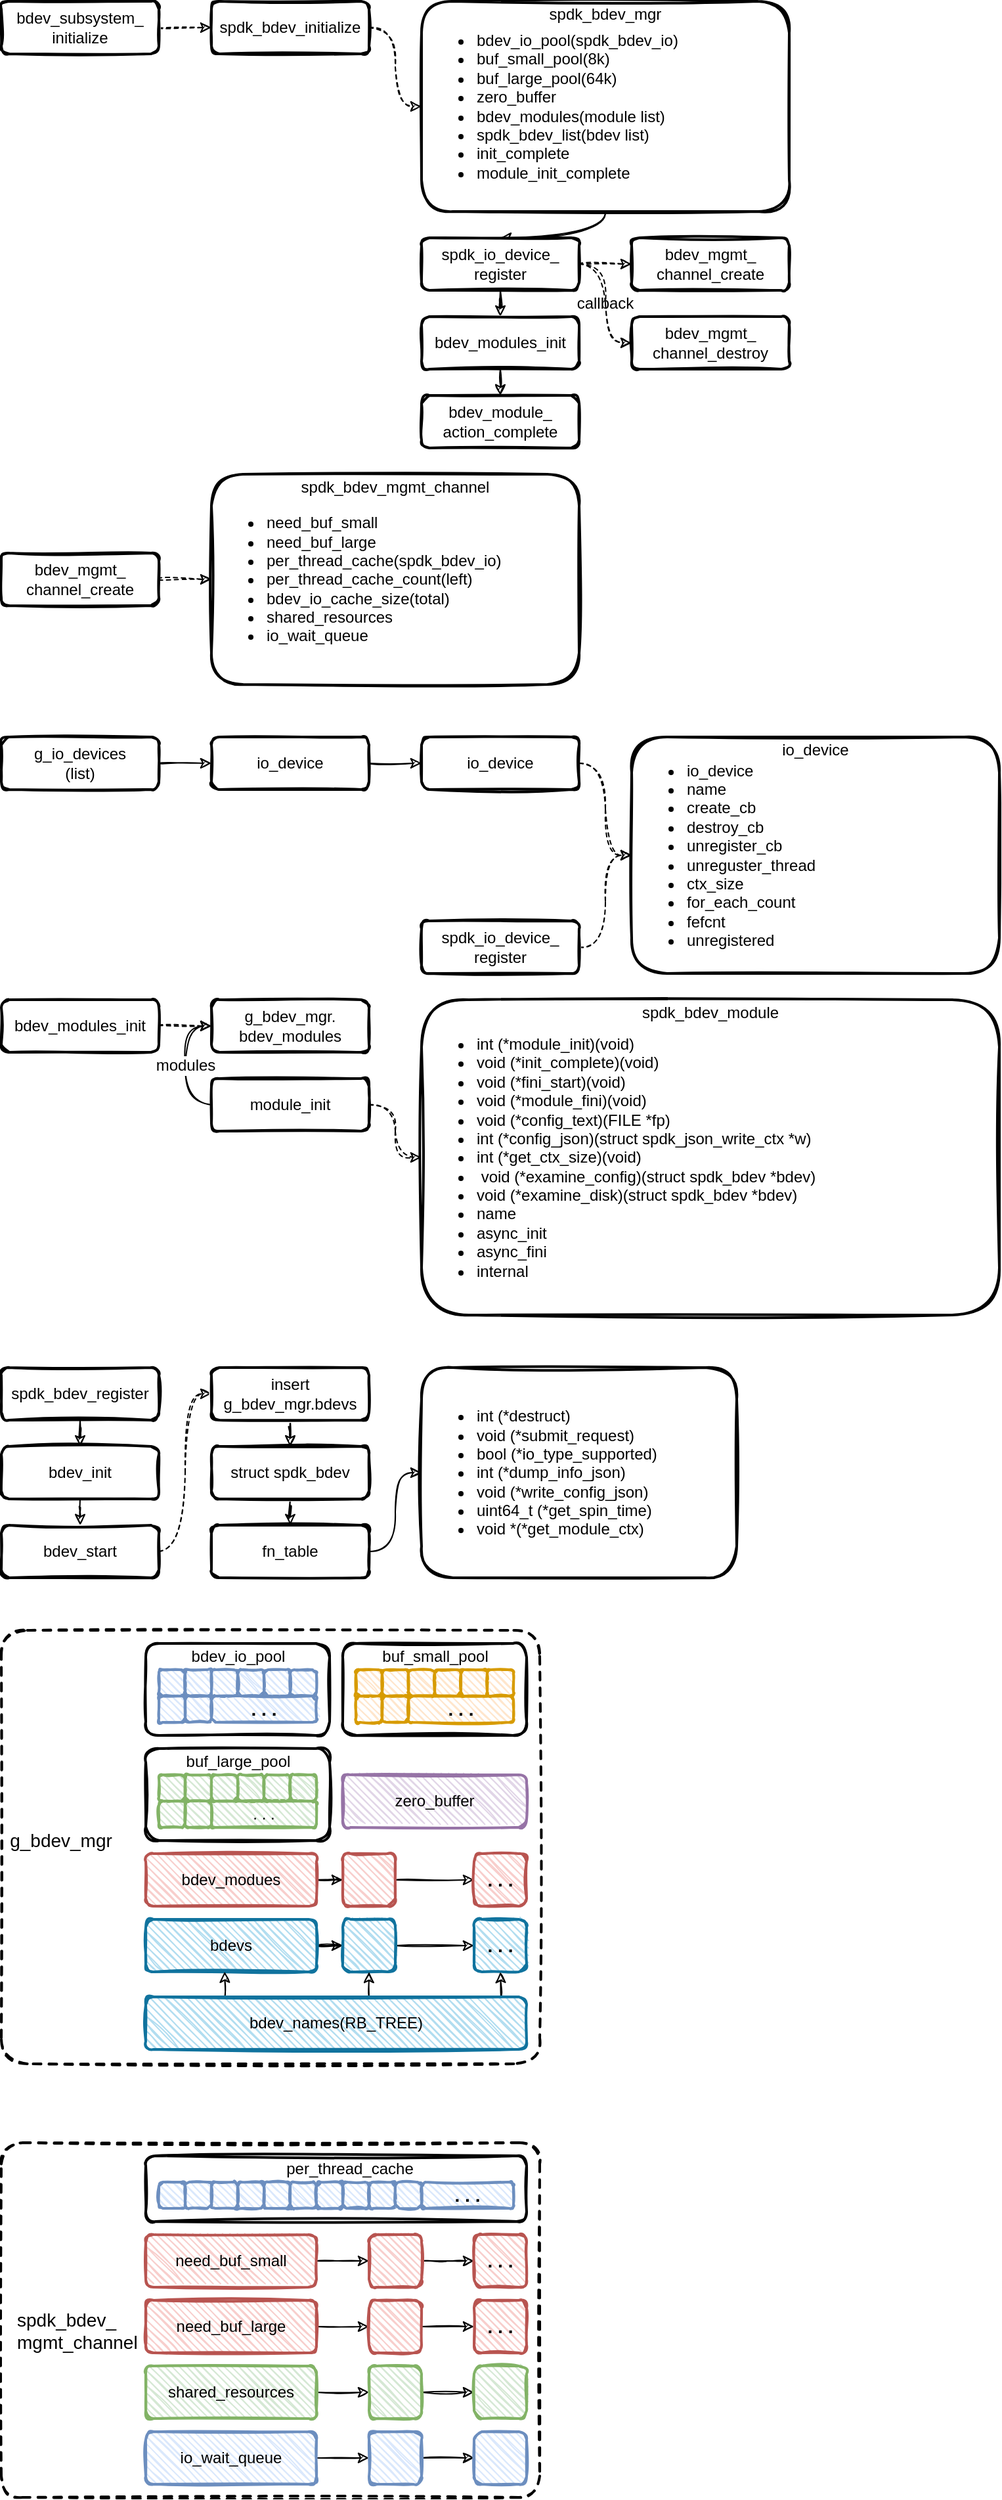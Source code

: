<mxfile version="15.7.0" type="github" pages="5">
  <diagram id="ur-5XSXYUcwo2Nh-0jaH" name="spdk_bdev">
    <mxGraphModel dx="981" dy="615" grid="1" gridSize="10" guides="1" tooltips="1" connect="1" arrows="1" fold="1" page="1" pageScale="1" pageWidth="827" pageHeight="1169" math="0" shadow="0">
      <root>
        <mxCell id="0" />
        <mxCell id="1" parent="0" />
        <mxCell id="LjfVFQ9IYXUqWtOdytI7-39" value="" style="rounded=1;whiteSpace=wrap;html=1;strokeWidth=2;fillWeight=1;hachureGap=4;hachureAngle=45;sketch=1;shadow=0;fontSize=12;dashed=1;arcSize=6;" vertex="1" parent="1">
          <mxGeometry x="40" y="1670" width="410" height="270" as="geometry" />
        </mxCell>
        <mxCell id="sxiHK7ivTUXhQ1szgdcg-53" value="" style="rounded=1;whiteSpace=wrap;html=1;strokeWidth=2;fillWeight=1;hachureGap=4;hachureAngle=45;sketch=1;shadow=0;fontSize=12;dashed=1;arcSize=6;" vertex="1" parent="1">
          <mxGeometry x="40" y="1280" width="410" height="330" as="geometry" />
        </mxCell>
        <mxCell id="sxiHK7ivTUXhQ1szgdcg-11" value="" style="rounded=1;whiteSpace=wrap;html=1;strokeWidth=2;fillWeight=1;hachureGap=4;hachureAngle=45;sketch=1;shadow=0;fontSize=12;" vertex="1" parent="1">
          <mxGeometry x="150" y="1290" width="140" height="70" as="geometry" />
        </mxCell>
        <mxCell id="ATCnuBN_zVXwMgS_Rfby-13" value="" style="rounded=1;whiteSpace=wrap;html=1;strokeWidth=2;fillWeight=4;hachureGap=8;hachureAngle=45;sketch=1;shadow=0;fontSize=12;fontColor=#000000;fillColor=#FFFFFF;" parent="1" vertex="1">
          <mxGeometry x="360" y="1080" width="240" height="160" as="geometry" />
        </mxCell>
        <mxCell id="dCdcESwHPUARrjXVCMpU-51" value="" style="rounded=1;whiteSpace=wrap;html=1;strokeWidth=2;fillWeight=4;hachureGap=8;hachureAngle=45;sketch=1;shadow=0;fontSize=12;fontColor=#000000;fillColor=#FFFFFF;" parent="1" vertex="1">
          <mxGeometry x="360" y="800" width="440" height="240" as="geometry" />
        </mxCell>
        <mxCell id="dCdcESwHPUARrjXVCMpU-50" value="&lt;ul&gt;&lt;li&gt;int (*module_init)(void)&lt;br&gt;&lt;/li&gt;&lt;li&gt;void (*init_complete)(void)&lt;br&gt;&lt;/li&gt;&lt;li&gt;void (*fini_start)(void)&lt;br&gt;&lt;/li&gt;&lt;li&gt;void (*module_fini)(void)&lt;br&gt;&lt;/li&gt;&lt;li&gt;void (*config_text)(FILE *fp)&lt;br&gt;&lt;/li&gt;&lt;li&gt;int (*config_json)(struct spdk_json_write_ctx *w)&lt;br&gt;&lt;/li&gt;&lt;li&gt;int (*get_ctx_size)(void)&lt;br&gt;&lt;/li&gt;&lt;li&gt;&amp;nbsp;void (*examine_config)(struct spdk_bdev *bdev)&lt;br&gt;&lt;/li&gt;&lt;li&gt;void (*examine_disk)(struct spdk_bdev *bdev)&lt;br&gt;&lt;/li&gt;&lt;li&gt;name&lt;br&gt;&lt;/li&gt;&lt;li&gt;async_init&lt;br&gt;&lt;/li&gt;&lt;li&gt;async_fini&lt;br&gt;&lt;/li&gt;&lt;li&gt;internal&lt;br&gt;&lt;/li&gt;&lt;/ul&gt;" style="text;strokeColor=none;fillColor=none;html=1;whiteSpace=wrap;verticalAlign=middle;overflow=hidden;shadow=0;sketch=1;fillWeight=1;hachureGap=4;fontSize=12;fontColor=#000000;" parent="1" vertex="1">
          <mxGeometry x="360" y="800" width="440" height="240" as="geometry" />
        </mxCell>
        <mxCell id="dCdcESwHPUARrjXVCMpU-36" value="" style="rounded=1;whiteSpace=wrap;html=1;strokeWidth=2;fillWeight=4;hachureGap=8;hachureAngle=45;sketch=1;shadow=0;fontSize=12;fontColor=#000000;fillColor=#FFFFFF;" parent="1" vertex="1">
          <mxGeometry x="520" y="600" width="280" height="180" as="geometry" />
        </mxCell>
        <mxCell id="dCdcESwHPUARrjXVCMpU-24" value="" style="rounded=1;whiteSpace=wrap;html=1;strokeWidth=2;fillWeight=4;hachureGap=8;hachureAngle=45;sketch=1;shadow=0;fontSize=12;fontColor=#000000;fillColor=#FFFFFF;" parent="1" vertex="1">
          <mxGeometry x="200" y="400" width="280" height="160" as="geometry" />
        </mxCell>
        <mxCell id="dCdcESwHPUARrjXVCMpU-8" value="" style="rounded=1;whiteSpace=wrap;html=1;strokeWidth=2;fillWeight=4;hachureGap=8;hachureAngle=45;sketch=1;shadow=0;fontSize=12;fontColor=#000000;fillColor=#FFFFFF;" parent="1" vertex="1">
          <mxGeometry x="360" y="40" width="280" height="160" as="geometry" />
        </mxCell>
        <mxCell id="dCdcESwHPUARrjXVCMpU-6" style="edgeStyle=orthogonalEdgeStyle;curved=1;rounded=0;sketch=1;orthogonalLoop=1;jettySize=auto;html=1;entryX=0;entryY=0.5;entryDx=0;entryDy=0;fontSize=12;fontColor=#000000;dashed=1;" parent="1" source="dCdcESwHPUARrjXVCMpU-4" target="dCdcESwHPUARrjXVCMpU-5" edge="1">
          <mxGeometry relative="1" as="geometry" />
        </mxCell>
        <mxCell id="dCdcESwHPUARrjXVCMpU-4" value="&lt;span&gt;bdev_subsystem_&lt;/span&gt;&lt;br&gt;&lt;span&gt;initialize&lt;/span&gt;" style="rounded=1;whiteSpace=wrap;html=1;strokeWidth=2;fillWeight=4;hachureGap=8;hachureAngle=45;sketch=1;shadow=0;fontSize=12;fontColor=#000000;fillColor=#FFFFFF;" parent="1" vertex="1">
          <mxGeometry x="40" y="40" width="120" height="40" as="geometry" />
        </mxCell>
        <mxCell id="dCdcESwHPUARrjXVCMpU-9" style="edgeStyle=orthogonalEdgeStyle;curved=1;rounded=0;sketch=1;orthogonalLoop=1;jettySize=auto;html=1;dashed=1;fontSize=12;fontColor=#000000;" parent="1" source="dCdcESwHPUARrjXVCMpU-5" target="dCdcESwHPUARrjXVCMpU-7" edge="1">
          <mxGeometry relative="1" as="geometry" />
        </mxCell>
        <mxCell id="dCdcESwHPUARrjXVCMpU-5" value="spdk_bdev_initialize" style="rounded=1;whiteSpace=wrap;html=1;strokeWidth=2;fillWeight=4;hachureGap=8;hachureAngle=45;sketch=1;shadow=0;fontSize=12;fontColor=#000000;fillColor=#FFFFFF;" parent="1" vertex="1">
          <mxGeometry x="200" y="40" width="120" height="40" as="geometry" />
        </mxCell>
        <mxCell id="dCdcESwHPUARrjXVCMpU-13" style="edgeStyle=orthogonalEdgeStyle;curved=1;rounded=0;sketch=1;orthogonalLoop=1;jettySize=auto;html=1;entryX=0.5;entryY=0;entryDx=0;entryDy=0;fontSize=12;fontColor=#000000;" parent="1" source="dCdcESwHPUARrjXVCMpU-7" target="dCdcESwHPUARrjXVCMpU-10" edge="1">
          <mxGeometry relative="1" as="geometry" />
        </mxCell>
        <mxCell id="dCdcESwHPUARrjXVCMpU-7" value="&lt;ul&gt;&lt;li&gt;bdev_io_pool(spdk_bdev_io)&lt;/li&gt;&lt;li&gt;buf_small_pool(8k)&lt;br&gt;&lt;/li&gt;&lt;li&gt;buf_large_pool(64k)&lt;br&gt;&lt;/li&gt;&lt;li&gt;zero_buffer&lt;br&gt;&lt;/li&gt;&lt;li&gt;bdev_modules(module list)&lt;br&gt;&lt;/li&gt;&lt;li&gt;spdk_bdev_list(bdev list)&lt;br&gt;&lt;/li&gt;&lt;li&gt;init_complete&lt;br&gt;&lt;/li&gt;&lt;li&gt;module_init_complete&lt;br&gt;&lt;/li&gt;&lt;/ul&gt;" style="text;strokeColor=none;fillColor=none;html=1;whiteSpace=wrap;verticalAlign=middle;overflow=hidden;shadow=0;sketch=1;fillWeight=1;hachureGap=4;fontSize=12;fontColor=#000000;" parent="1" vertex="1">
          <mxGeometry x="360" y="40" width="280" height="160" as="geometry" />
        </mxCell>
        <mxCell id="dCdcESwHPUARrjXVCMpU-14" style="edgeStyle=orthogonalEdgeStyle;curved=1;rounded=0;sketch=1;orthogonalLoop=1;jettySize=auto;html=1;entryX=0.5;entryY=0;entryDx=0;entryDy=0;fontSize=12;fontColor=#000000;" parent="1" source="dCdcESwHPUARrjXVCMpU-10" target="dCdcESwHPUARrjXVCMpU-11" edge="1">
          <mxGeometry relative="1" as="geometry" />
        </mxCell>
        <mxCell id="dCdcESwHPUARrjXVCMpU-18" style="edgeStyle=orthogonalEdgeStyle;curved=1;rounded=0;sketch=1;orthogonalLoop=1;jettySize=auto;html=1;fontSize=12;fontColor=#000000;dashed=1;" parent="1" source="dCdcESwHPUARrjXVCMpU-10" target="dCdcESwHPUARrjXVCMpU-16" edge="1">
          <mxGeometry relative="1" as="geometry" />
        </mxCell>
        <mxCell id="dCdcESwHPUARrjXVCMpU-19" style="edgeStyle=orthogonalEdgeStyle;curved=1;rounded=0;sketch=1;orthogonalLoop=1;jettySize=auto;html=1;entryX=0;entryY=0.5;entryDx=0;entryDy=0;dashed=1;fontSize=12;fontColor=#000000;" parent="1" source="dCdcESwHPUARrjXVCMpU-10" target="dCdcESwHPUARrjXVCMpU-17" edge="1">
          <mxGeometry relative="1" as="geometry" />
        </mxCell>
        <mxCell id="dCdcESwHPUARrjXVCMpU-10" value="spdk_io_device_&lt;br&gt;register" style="rounded=1;whiteSpace=wrap;html=1;strokeWidth=2;fillWeight=4;hachureGap=8;hachureAngle=45;sketch=1;shadow=0;fontSize=12;fontColor=#000000;fillColor=#FFFFFF;" parent="1" vertex="1">
          <mxGeometry x="360" y="220" width="120" height="40" as="geometry" />
        </mxCell>
        <mxCell id="dCdcESwHPUARrjXVCMpU-15" style="edgeStyle=orthogonalEdgeStyle;curved=1;rounded=0;sketch=1;orthogonalLoop=1;jettySize=auto;html=1;entryX=0.5;entryY=0;entryDx=0;entryDy=0;fontSize=12;fontColor=#000000;" parent="1" source="dCdcESwHPUARrjXVCMpU-11" target="dCdcESwHPUARrjXVCMpU-12" edge="1">
          <mxGeometry relative="1" as="geometry" />
        </mxCell>
        <mxCell id="dCdcESwHPUARrjXVCMpU-11" value="bdev_modules_init" style="rounded=1;whiteSpace=wrap;html=1;strokeWidth=2;fillWeight=4;hachureGap=8;hachureAngle=45;sketch=1;shadow=0;fontSize=12;fontColor=#000000;fillColor=#FFFFFF;" parent="1" vertex="1">
          <mxGeometry x="360" y="280" width="120" height="40" as="geometry" />
        </mxCell>
        <mxCell id="dCdcESwHPUARrjXVCMpU-12" value="bdev_module_&lt;br&gt;action_complete" style="rounded=1;whiteSpace=wrap;html=1;strokeWidth=2;fillWeight=4;hachureGap=8;hachureAngle=45;sketch=1;shadow=0;fontSize=12;fontColor=#000000;fillColor=#FFFFFF;" parent="1" vertex="1">
          <mxGeometry x="360" y="340" width="120" height="40" as="geometry" />
        </mxCell>
        <mxCell id="dCdcESwHPUARrjXVCMpU-16" value="bdev_mgmt_&lt;br&gt;channel_create" style="rounded=1;whiteSpace=wrap;html=1;strokeWidth=2;fillWeight=4;hachureGap=8;hachureAngle=45;sketch=1;shadow=0;fontSize=12;fontColor=#000000;fillColor=#FFFFFF;" parent="1" vertex="1">
          <mxGeometry x="520" y="220" width="120" height="40" as="geometry" />
        </mxCell>
        <mxCell id="dCdcESwHPUARrjXVCMpU-17" value="bdev_mgmt_&lt;br&gt;channel_destroy" style="rounded=1;whiteSpace=wrap;html=1;strokeWidth=2;fillWeight=4;hachureGap=8;hachureAngle=45;sketch=1;shadow=0;fontSize=12;fontColor=#000000;fillColor=#FFFFFF;" parent="1" vertex="1">
          <mxGeometry x="520" y="280" width="120" height="40" as="geometry" />
        </mxCell>
        <UserObject label="callback" placeholders="1" name="Variable" id="dCdcESwHPUARrjXVCMpU-21">
          <mxCell style="text;html=1;strokeColor=none;fillColor=none;align=center;verticalAlign=middle;whiteSpace=wrap;overflow=hidden;shadow=0;sketch=1;fillWeight=1;hachureGap=4;fontSize=12;fontColor=#000000;" parent="1" vertex="1">
            <mxGeometry x="470" y="260" width="60" height="20" as="geometry" />
          </mxCell>
        </UserObject>
        <mxCell id="dCdcESwHPUARrjXVCMpU-25" style="edgeStyle=orthogonalEdgeStyle;curved=1;rounded=0;sketch=1;orthogonalLoop=1;jettySize=auto;html=1;dashed=1;fontSize=12;fontColor=#000000;" parent="1" source="dCdcESwHPUARrjXVCMpU-22" target="dCdcESwHPUARrjXVCMpU-23" edge="1">
          <mxGeometry relative="1" as="geometry" />
        </mxCell>
        <mxCell id="dCdcESwHPUARrjXVCMpU-22" value="bdev_mgmt_&lt;br&gt;channel_create" style="rounded=1;whiteSpace=wrap;html=1;strokeWidth=2;fillWeight=4;hachureGap=8;hachureAngle=45;sketch=1;shadow=0;fontSize=12;fontColor=#000000;fillColor=#FFFFFF;" parent="1" vertex="1">
          <mxGeometry x="40" y="460" width="120" height="40" as="geometry" />
        </mxCell>
        <mxCell id="dCdcESwHPUARrjXVCMpU-23" value="&lt;ul&gt;&lt;li&gt;need_buf_small&lt;br&gt;&lt;/li&gt;&lt;li&gt;need_buf_large&lt;br&gt;&lt;/li&gt;&lt;li&gt;per_thread_cache(spdk_bdev_io)&lt;br&gt;&lt;/li&gt;&lt;li&gt;per_thread_cache_count(left)&lt;br&gt;&lt;/li&gt;&lt;li&gt;bdev_io_cache_size(total)&lt;br&gt;&lt;/li&gt;&lt;li&gt;shared_resources&lt;br&gt;&lt;/li&gt;&lt;li&gt;io_wait_queue&lt;br&gt;&lt;/li&gt;&lt;/ul&gt;" style="text;strokeColor=none;fillColor=none;html=1;whiteSpace=wrap;verticalAlign=middle;overflow=hidden;shadow=0;sketch=1;fillWeight=1;hachureGap=4;fontSize=12;fontColor=#000000;" parent="1" vertex="1">
          <mxGeometry x="200" y="400" width="280" height="160" as="geometry" />
        </mxCell>
        <UserObject label="spdk_bdev_mgr" placeholders="1" name="Variable" id="dCdcESwHPUARrjXVCMpU-28">
          <mxCell style="text;html=1;strokeColor=none;fillColor=none;align=center;verticalAlign=middle;whiteSpace=wrap;overflow=hidden;shadow=0;sketch=1;fillWeight=1;hachureGap=4;fontSize=12;fontColor=#000000;" parent="1" vertex="1">
            <mxGeometry x="450" y="40" width="100" height="20" as="geometry" />
          </mxCell>
        </UserObject>
        <UserObject label="spdk_bdev_mgmt_channel" placeholders="1" name="Variable" id="dCdcESwHPUARrjXVCMpU-29">
          <mxCell style="text;html=1;strokeColor=none;fillColor=none;align=center;verticalAlign=middle;whiteSpace=wrap;overflow=hidden;shadow=0;sketch=1;fillWeight=1;hachureGap=4;fontSize=12;fontColor=#000000;" parent="1" vertex="1">
            <mxGeometry x="260" y="400" width="160" height="20" as="geometry" />
          </mxCell>
        </UserObject>
        <mxCell id="dCdcESwHPUARrjXVCMpU-32" style="edgeStyle=orthogonalEdgeStyle;curved=1;rounded=0;sketch=1;orthogonalLoop=1;jettySize=auto;html=1;fontSize=12;fontColor=#000000;" parent="1" source="dCdcESwHPUARrjXVCMpU-30" target="dCdcESwHPUARrjXVCMpU-31" edge="1">
          <mxGeometry relative="1" as="geometry" />
        </mxCell>
        <mxCell id="dCdcESwHPUARrjXVCMpU-30" value="g_io_devices&lt;br&gt;(list)" style="rounded=1;whiteSpace=wrap;html=1;strokeWidth=2;fillWeight=4;hachureGap=8;hachureAngle=45;sketch=1;shadow=0;fontSize=12;fontColor=#000000;fillColor=#FFFFFF;" parent="1" vertex="1">
          <mxGeometry x="40" y="600" width="120" height="40" as="geometry" />
        </mxCell>
        <mxCell id="dCdcESwHPUARrjXVCMpU-34" style="edgeStyle=orthogonalEdgeStyle;curved=1;rounded=0;sketch=1;orthogonalLoop=1;jettySize=auto;html=1;entryX=0;entryY=0.5;entryDx=0;entryDy=0;fontSize=12;fontColor=#000000;" parent="1" source="dCdcESwHPUARrjXVCMpU-31" target="dCdcESwHPUARrjXVCMpU-33" edge="1">
          <mxGeometry relative="1" as="geometry" />
        </mxCell>
        <mxCell id="dCdcESwHPUARrjXVCMpU-31" value="io_device" style="rounded=1;whiteSpace=wrap;html=1;strokeWidth=2;fillWeight=4;hachureGap=8;hachureAngle=45;sketch=1;shadow=0;fontSize=12;fontColor=#000000;fillColor=#FFFFFF;" parent="1" vertex="1">
          <mxGeometry x="200" y="600" width="120" height="40" as="geometry" />
        </mxCell>
        <mxCell id="dCdcESwHPUARrjXVCMpU-38" style="edgeStyle=orthogonalEdgeStyle;curved=1;rounded=0;sketch=1;orthogonalLoop=1;jettySize=auto;html=1;dashed=1;fontSize=12;fontColor=#000000;" parent="1" source="dCdcESwHPUARrjXVCMpU-33" target="dCdcESwHPUARrjXVCMpU-35" edge="1">
          <mxGeometry relative="1" as="geometry" />
        </mxCell>
        <mxCell id="dCdcESwHPUARrjXVCMpU-33" value="io_device" style="rounded=1;whiteSpace=wrap;html=1;strokeWidth=2;fillWeight=4;hachureGap=8;hachureAngle=45;sketch=1;shadow=0;fontSize=12;fontColor=#000000;fillColor=#FFFFFF;" parent="1" vertex="1">
          <mxGeometry x="360" y="600" width="120" height="40" as="geometry" />
        </mxCell>
        <mxCell id="dCdcESwHPUARrjXVCMpU-35" value="&lt;ul&gt;&lt;li&gt;io_device&lt;br&gt;&lt;/li&gt;&lt;li&gt;name&lt;/li&gt;&lt;li&gt;create_cb&lt;/li&gt;&lt;li&gt;destroy_cb&lt;/li&gt;&lt;li&gt;unregister_cb&lt;/li&gt;&lt;li&gt;unreguster_thread&lt;/li&gt;&lt;li&gt;ctx_size&lt;/li&gt;&lt;li&gt;for_each_count&lt;/li&gt;&lt;li&gt;fefcnt&lt;/li&gt;&lt;li&gt;unregistered&lt;/li&gt;&lt;/ul&gt;" style="text;strokeColor=none;fillColor=none;html=1;whiteSpace=wrap;verticalAlign=middle;overflow=hidden;shadow=0;sketch=1;fillWeight=1;hachureGap=4;fontSize=12;fontColor=#000000;" parent="1" vertex="1">
          <mxGeometry x="520" y="600" width="280" height="180" as="geometry" />
        </mxCell>
        <UserObject label="io_device" placeholders="1" name="Variable" id="dCdcESwHPUARrjXVCMpU-37">
          <mxCell style="text;html=1;strokeColor=none;fillColor=none;align=center;verticalAlign=middle;whiteSpace=wrap;overflow=hidden;shadow=0;sketch=1;fillWeight=1;hachureGap=4;fontSize=12;fontColor=#000000;" parent="1" vertex="1">
            <mxGeometry x="620" y="600" width="80" height="20" as="geometry" />
          </mxCell>
        </UserObject>
        <mxCell id="dCdcESwHPUARrjXVCMpU-40" style="edgeStyle=orthogonalEdgeStyle;curved=1;rounded=0;sketch=1;orthogonalLoop=1;jettySize=auto;html=1;fontSize=12;fontColor=#000000;dashed=1;" parent="1" source="dCdcESwHPUARrjXVCMpU-39" target="dCdcESwHPUARrjXVCMpU-35" edge="1">
          <mxGeometry relative="1" as="geometry" />
        </mxCell>
        <mxCell id="dCdcESwHPUARrjXVCMpU-39" value="spdk_io_device_&lt;br&gt;register" style="rounded=1;whiteSpace=wrap;html=1;strokeWidth=2;fillWeight=4;hachureGap=8;hachureAngle=45;sketch=1;shadow=0;fontSize=12;fontColor=#000000;fillColor=#FFFFFF;" parent="1" vertex="1">
          <mxGeometry x="360" y="740" width="120" height="40" as="geometry" />
        </mxCell>
        <mxCell id="dCdcESwHPUARrjXVCMpU-43" style="edgeStyle=orthogonalEdgeStyle;curved=1;rounded=0;sketch=1;orthogonalLoop=1;jettySize=auto;html=1;entryX=0;entryY=0.5;entryDx=0;entryDy=0;dashed=1;fontSize=12;fontColor=#000000;" parent="1" source="dCdcESwHPUARrjXVCMpU-41" target="dCdcESwHPUARrjXVCMpU-42" edge="1">
          <mxGeometry relative="1" as="geometry" />
        </mxCell>
        <mxCell id="dCdcESwHPUARrjXVCMpU-41" value="bdev_modules_init" style="rounded=1;whiteSpace=wrap;html=1;strokeWidth=2;fillWeight=4;hachureGap=8;hachureAngle=45;sketch=1;shadow=0;fontSize=12;fontColor=#000000;fillColor=#FFFFFF;" parent="1" vertex="1">
          <mxGeometry x="40" y="800" width="120" height="40" as="geometry" />
        </mxCell>
        <mxCell id="dCdcESwHPUARrjXVCMpU-42" value="g_bdev_mgr.&lt;br&gt;bdev_modules" style="rounded=1;whiteSpace=wrap;html=1;strokeWidth=2;fillWeight=4;hachureGap=8;hachureAngle=45;sketch=1;shadow=0;fontSize=12;fontColor=#000000;fillColor=#FFFFFF;" parent="1" vertex="1">
          <mxGeometry x="200" y="800" width="120" height="40" as="geometry" />
        </mxCell>
        <mxCell id="dCdcESwHPUARrjXVCMpU-45" style="edgeStyle=orthogonalEdgeStyle;curved=1;rounded=0;sketch=1;orthogonalLoop=1;jettySize=auto;html=1;entryX=0;entryY=0.5;entryDx=0;entryDy=0;fontSize=12;fontColor=#000000;exitX=0;exitY=0.5;exitDx=0;exitDy=0;" parent="1" source="dCdcESwHPUARrjXVCMpU-44" target="dCdcESwHPUARrjXVCMpU-42" edge="1">
          <mxGeometry relative="1" as="geometry" />
        </mxCell>
        <mxCell id="dCdcESwHPUARrjXVCMpU-47" value="modules" style="edgeLabel;html=1;align=center;verticalAlign=middle;resizable=0;points=[];fontSize=12;fontColor=#000000;" parent="dCdcESwHPUARrjXVCMpU-45" vertex="1" connectable="0">
          <mxGeometry x="-0.218" y="-1" relative="1" as="geometry">
            <mxPoint x="-1" y="-11" as="offset" />
          </mxGeometry>
        </mxCell>
        <mxCell id="dCdcESwHPUARrjXVCMpU-53" style="edgeStyle=orthogonalEdgeStyle;curved=1;rounded=0;sketch=1;orthogonalLoop=1;jettySize=auto;html=1;fontSize=12;fontColor=#000000;dashed=1;" parent="1" source="dCdcESwHPUARrjXVCMpU-44" target="dCdcESwHPUARrjXVCMpU-50" edge="1">
          <mxGeometry relative="1" as="geometry" />
        </mxCell>
        <mxCell id="dCdcESwHPUARrjXVCMpU-44" value="module_init" style="rounded=1;whiteSpace=wrap;html=1;strokeWidth=2;fillWeight=4;hachureGap=8;hachureAngle=45;sketch=1;shadow=0;fontSize=12;fontColor=#000000;fillColor=#FFFFFF;" parent="1" vertex="1">
          <mxGeometry x="200" y="860" width="120" height="40" as="geometry" />
        </mxCell>
        <UserObject label="spdk_bdev_module" placeholders="1" name="Variable" id="dCdcESwHPUARrjXVCMpU-49">
          <mxCell style="text;html=1;strokeColor=none;fillColor=none;align=center;verticalAlign=middle;whiteSpace=wrap;overflow=hidden;shadow=0;sketch=1;fillWeight=1;hachureGap=4;fontSize=12;fontColor=#000000;" parent="1" vertex="1">
            <mxGeometry x="520" y="800" width="120" height="20" as="geometry" />
          </mxCell>
        </UserObject>
        <mxCell id="ATCnuBN_zVXwMgS_Rfby-3" style="edgeStyle=orthogonalEdgeStyle;curved=1;rounded=0;sketch=1;orthogonalLoop=1;jettySize=auto;html=1;dashed=1;startArrow=none;startFill=0;entryX=0;entryY=0.5;entryDx=0;entryDy=0;" parent="1" source="ATCnuBN_zVXwMgS_Rfby-1" target="ATCnuBN_zVXwMgS_Rfby-2" edge="1">
          <mxGeometry relative="1" as="geometry" />
        </mxCell>
        <mxCell id="ATCnuBN_zVXwMgS_Rfby-1" value="bdev_start" style="rounded=1;whiteSpace=wrap;html=1;strokeWidth=2;fillWeight=4;hachureGap=8;hachureAngle=45;sketch=1;shadow=0;fontSize=12;fontColor=#000000;fillColor=#FFFFFF;" parent="1" vertex="1">
          <mxGeometry x="40" y="1200" width="120" height="40" as="geometry" />
        </mxCell>
        <mxCell id="ATCnuBN_zVXwMgS_Rfby-10" style="edgeStyle=orthogonalEdgeStyle;curved=1;rounded=0;sketch=1;orthogonalLoop=1;jettySize=auto;html=1;startArrow=none;startFill=0;" parent="1" source="ATCnuBN_zVXwMgS_Rfby-2" target="ATCnuBN_zVXwMgS_Rfby-9" edge="1">
          <mxGeometry relative="1" as="geometry" />
        </mxCell>
        <mxCell id="ATCnuBN_zVXwMgS_Rfby-2" value="insert&lt;br&gt;g_bdev_mgr.bdevs" style="rounded=1;whiteSpace=wrap;html=1;strokeWidth=2;fillWeight=4;hachureGap=8;hachureAngle=45;sketch=1;shadow=0;fontSize=12;fontColor=#000000;fillColor=#FFFFFF;" parent="1" vertex="1">
          <mxGeometry x="200" y="1080" width="120" height="40" as="geometry" />
        </mxCell>
        <mxCell id="ATCnuBN_zVXwMgS_Rfby-7" style="edgeStyle=orthogonalEdgeStyle;curved=1;rounded=0;sketch=1;orthogonalLoop=1;jettySize=auto;html=1;entryX=0.5;entryY=0;entryDx=0;entryDy=0;startArrow=none;startFill=0;" parent="1" source="ATCnuBN_zVXwMgS_Rfby-4" target="ATCnuBN_zVXwMgS_Rfby-1" edge="1">
          <mxGeometry relative="1" as="geometry" />
        </mxCell>
        <mxCell id="ATCnuBN_zVXwMgS_Rfby-4" value="bdev_init" style="rounded=1;whiteSpace=wrap;html=1;strokeWidth=2;fillWeight=4;hachureGap=8;hachureAngle=45;sketch=1;shadow=0;fontSize=12;fontColor=#000000;fillColor=#FFFFFF;" parent="1" vertex="1">
          <mxGeometry x="40" y="1140" width="120" height="40" as="geometry" />
        </mxCell>
        <mxCell id="ATCnuBN_zVXwMgS_Rfby-6" style="edgeStyle=orthogonalEdgeStyle;curved=1;rounded=0;sketch=1;orthogonalLoop=1;jettySize=auto;html=1;entryX=0.5;entryY=0;entryDx=0;entryDy=0;startArrow=none;startFill=0;" parent="1" source="ATCnuBN_zVXwMgS_Rfby-5" target="ATCnuBN_zVXwMgS_Rfby-4" edge="1">
          <mxGeometry relative="1" as="geometry" />
        </mxCell>
        <mxCell id="ATCnuBN_zVXwMgS_Rfby-5" value="spdk_bdev_register" style="rounded=1;whiteSpace=wrap;html=1;strokeWidth=2;fillWeight=4;hachureGap=8;hachureAngle=45;sketch=1;shadow=0;fontSize=12;fontColor=#000000;fillColor=#FFFFFF;" parent="1" vertex="1">
          <mxGeometry x="40" y="1080" width="120" height="40" as="geometry" />
        </mxCell>
        <mxCell id="ATCnuBN_zVXwMgS_Rfby-8" value="&lt;ul&gt;&lt;li&gt;int (*destruct)&lt;br&gt;&lt;/li&gt;&lt;li&gt;void (*submit_request)&lt;br&gt;&lt;/li&gt;&lt;li&gt;bool (*io_type_supported)&lt;br&gt;&lt;/li&gt;&lt;li&gt;int (*dump_info_json)&lt;br&gt;&lt;/li&gt;&lt;li&gt;void (*write_config_json)&lt;br&gt;&lt;/li&gt;&lt;li&gt;uint64_t (*get_spin_time)&lt;br&gt;&lt;/li&gt;&lt;li&gt;void *(*get_module_ctx)&lt;br&gt;&lt;/li&gt;&lt;/ul&gt;" style="text;strokeColor=none;fillColor=none;html=1;whiteSpace=wrap;verticalAlign=middle;overflow=hidden;shadow=0;sketch=1;fillWeight=1;hachureGap=4;fontSize=12;fontColor=#000000;" parent="1" vertex="1">
          <mxGeometry x="360" y="1080" width="240" height="160" as="geometry" />
        </mxCell>
        <mxCell id="ATCnuBN_zVXwMgS_Rfby-12" style="edgeStyle=orthogonalEdgeStyle;curved=1;rounded=0;sketch=1;orthogonalLoop=1;jettySize=auto;html=1;entryX=0.5;entryY=0;entryDx=0;entryDy=0;startArrow=none;startFill=0;" parent="1" source="ATCnuBN_zVXwMgS_Rfby-9" target="ATCnuBN_zVXwMgS_Rfby-11" edge="1">
          <mxGeometry relative="1" as="geometry" />
        </mxCell>
        <mxCell id="ATCnuBN_zVXwMgS_Rfby-9" value="struct spdk_bdev" style="rounded=1;whiteSpace=wrap;html=1;strokeWidth=2;fillWeight=4;hachureGap=8;hachureAngle=45;sketch=1;shadow=0;fontSize=12;fontColor=#000000;fillColor=#FFFFFF;" parent="1" vertex="1">
          <mxGeometry x="200" y="1140" width="120" height="40" as="geometry" />
        </mxCell>
        <mxCell id="ATCnuBN_zVXwMgS_Rfby-14" style="edgeStyle=orthogonalEdgeStyle;curved=1;rounded=0;sketch=1;orthogonalLoop=1;jettySize=auto;html=1;startArrow=none;startFill=0;" parent="1" source="ATCnuBN_zVXwMgS_Rfby-11" target="ATCnuBN_zVXwMgS_Rfby-8" edge="1">
          <mxGeometry relative="1" as="geometry" />
        </mxCell>
        <mxCell id="ATCnuBN_zVXwMgS_Rfby-11" value="fn_table" style="rounded=1;whiteSpace=wrap;html=1;strokeWidth=2;fillWeight=4;hachureGap=8;hachureAngle=45;sketch=1;shadow=0;fontSize=12;fontColor=#000000;fillColor=#FFFFFF;" parent="1" vertex="1">
          <mxGeometry x="200" y="1200" width="120" height="40" as="geometry" />
        </mxCell>
        <mxCell id="sxiHK7ivTUXhQ1szgdcg-1" value="" style="rounded=1;whiteSpace=wrap;html=1;strokeWidth=2;fillWeight=1;hachureGap=4;hachureAngle=45;sketch=1;shadow=0;fontSize=12;fillColor=#dae8fc;strokeColor=#6c8ebf;" vertex="1" parent="1">
          <mxGeometry x="160" y="1310" width="20" height="20" as="geometry" />
        </mxCell>
        <mxCell id="sxiHK7ivTUXhQ1szgdcg-4" value="zero_buffer" style="rounded=1;whiteSpace=wrap;html=1;strokeWidth=2;fillWeight=1;hachureGap=4;hachureAngle=45;sketch=1;shadow=0;fontSize=12;fillColor=#e1d5e7;strokeColor=#9673a6;" vertex="1" parent="1">
          <mxGeometry x="300" y="1390" width="140" height="40" as="geometry" />
        </mxCell>
        <mxCell id="sxiHK7ivTUXhQ1szgdcg-5" value="" style="rounded=1;whiteSpace=wrap;html=1;strokeWidth=2;fillWeight=1;hachureGap=4;hachureAngle=45;sketch=1;shadow=0;fontSize=12;fillColor=#dae8fc;strokeColor=#6c8ebf;" vertex="1" parent="1">
          <mxGeometry x="180" y="1310" width="20" height="20" as="geometry" />
        </mxCell>
        <mxCell id="sxiHK7ivTUXhQ1szgdcg-6" value="" style="rounded=1;whiteSpace=wrap;html=1;strokeWidth=2;fillWeight=1;hachureGap=4;hachureAngle=45;sketch=1;shadow=0;fontSize=12;fillColor=#dae8fc;strokeColor=#6c8ebf;" vertex="1" parent="1">
          <mxGeometry x="200" y="1310" width="20" height="20" as="geometry" />
        </mxCell>
        <mxCell id="sxiHK7ivTUXhQ1szgdcg-7" value="" style="rounded=1;whiteSpace=wrap;html=1;strokeWidth=2;fillWeight=1;hachureGap=4;hachureAngle=45;sketch=1;shadow=0;fontSize=12;fillColor=#dae8fc;strokeColor=#6c8ebf;" vertex="1" parent="1">
          <mxGeometry x="220" y="1310" width="20" height="20" as="geometry" />
        </mxCell>
        <mxCell id="sxiHK7ivTUXhQ1szgdcg-8" value="" style="rounded=1;whiteSpace=wrap;html=1;strokeWidth=2;fillWeight=1;hachureGap=4;hachureAngle=45;sketch=1;shadow=0;fontSize=12;fillColor=#dae8fc;strokeColor=#6c8ebf;" vertex="1" parent="1">
          <mxGeometry x="160" y="1330" width="20" height="20" as="geometry" />
        </mxCell>
        <mxCell id="sxiHK7ivTUXhQ1szgdcg-9" value="" style="rounded=1;whiteSpace=wrap;html=1;strokeWidth=2;fillWeight=1;hachureGap=4;hachureAngle=45;sketch=1;shadow=0;fontSize=12;fillColor=#dae8fc;strokeColor=#6c8ebf;" vertex="1" parent="1">
          <mxGeometry x="180" y="1330" width="20" height="20" as="geometry" />
        </mxCell>
        <mxCell id="sxiHK7ivTUXhQ1szgdcg-10" value=". . ." style="rounded=1;whiteSpace=wrap;html=1;strokeWidth=2;fillWeight=1;hachureGap=4;hachureAngle=45;sketch=1;shadow=0;fontSize=14;fillColor=#dae8fc;strokeColor=#6c8ebf;fontStyle=1" vertex="1" parent="1">
          <mxGeometry x="200" y="1330" width="80" height="20" as="geometry" />
        </mxCell>
        <mxCell id="sxiHK7ivTUXhQ1szgdcg-12" value="bdev_io_pool" style="text;html=1;align=center;verticalAlign=middle;resizable=0;points=[];autosize=1;strokeColor=none;fillColor=none;" vertex="1" parent="1">
          <mxGeometry x="175" y="1290" width="90" height="20" as="geometry" />
        </mxCell>
        <mxCell id="sxiHK7ivTUXhQ1szgdcg-13" value="" style="rounded=1;whiteSpace=wrap;html=1;strokeWidth=2;fillWeight=1;hachureGap=4;hachureAngle=45;sketch=1;shadow=0;fontSize=12;fillColor=#dae8fc;strokeColor=#6c8ebf;" vertex="1" parent="1">
          <mxGeometry x="240" y="1310" width="20" height="20" as="geometry" />
        </mxCell>
        <mxCell id="sxiHK7ivTUXhQ1szgdcg-14" value="" style="rounded=1;whiteSpace=wrap;html=1;strokeWidth=2;fillWeight=1;hachureGap=4;hachureAngle=45;sketch=1;shadow=0;fontSize=12;fillColor=#dae8fc;strokeColor=#6c8ebf;" vertex="1" parent="1">
          <mxGeometry x="260" y="1310" width="20" height="20" as="geometry" />
        </mxCell>
        <mxCell id="sxiHK7ivTUXhQ1szgdcg-16" value="" style="rounded=1;whiteSpace=wrap;html=1;strokeWidth=2;fillWeight=1;hachureGap=4;hachureAngle=45;sketch=1;shadow=0;fontSize=12;" vertex="1" parent="1">
          <mxGeometry x="300" y="1290" width="140" height="70" as="geometry" />
        </mxCell>
        <mxCell id="sxiHK7ivTUXhQ1szgdcg-17" value="" style="rounded=1;whiteSpace=wrap;html=1;strokeWidth=2;fillWeight=1;hachureGap=4;hachureAngle=45;sketch=1;shadow=0;fontSize=12;fillColor=#ffe6cc;strokeColor=#d79b00;" vertex="1" parent="1">
          <mxGeometry x="310" y="1310" width="20" height="20" as="geometry" />
        </mxCell>
        <mxCell id="sxiHK7ivTUXhQ1szgdcg-18" value="" style="rounded=1;whiteSpace=wrap;html=1;strokeWidth=2;fillWeight=1;hachureGap=4;hachureAngle=45;sketch=1;shadow=0;fontSize=12;fillColor=#ffe6cc;strokeColor=#d79b00;" vertex="1" parent="1">
          <mxGeometry x="330" y="1310" width="20" height="20" as="geometry" />
        </mxCell>
        <mxCell id="sxiHK7ivTUXhQ1szgdcg-19" value="" style="rounded=1;whiteSpace=wrap;html=1;strokeWidth=2;fillWeight=1;hachureGap=4;hachureAngle=45;sketch=1;shadow=0;fontSize=12;fillColor=#ffe6cc;strokeColor=#d79b00;" vertex="1" parent="1">
          <mxGeometry x="350" y="1310" width="20" height="20" as="geometry" />
        </mxCell>
        <mxCell id="sxiHK7ivTUXhQ1szgdcg-20" value="" style="rounded=1;whiteSpace=wrap;html=1;strokeWidth=2;fillWeight=1;hachureGap=4;hachureAngle=45;sketch=1;shadow=0;fontSize=12;fillColor=#ffe6cc;strokeColor=#d79b00;" vertex="1" parent="1">
          <mxGeometry x="370" y="1310" width="20" height="20" as="geometry" />
        </mxCell>
        <mxCell id="sxiHK7ivTUXhQ1szgdcg-21" value="" style="rounded=1;whiteSpace=wrap;html=1;strokeWidth=2;fillWeight=1;hachureGap=4;hachureAngle=45;sketch=1;shadow=0;fontSize=12;fillColor=#ffe6cc;strokeColor=#d79b00;" vertex="1" parent="1">
          <mxGeometry x="310" y="1330" width="20" height="20" as="geometry" />
        </mxCell>
        <mxCell id="sxiHK7ivTUXhQ1szgdcg-22" value="" style="rounded=1;whiteSpace=wrap;html=1;strokeWidth=2;fillWeight=1;hachureGap=4;hachureAngle=45;sketch=1;shadow=0;fontSize=12;fillColor=#ffe6cc;strokeColor=#d79b00;" vertex="1" parent="1">
          <mxGeometry x="330" y="1330" width="20" height="20" as="geometry" />
        </mxCell>
        <mxCell id="sxiHK7ivTUXhQ1szgdcg-23" value=". . ." style="rounded=1;whiteSpace=wrap;html=1;strokeWidth=2;fillWeight=1;hachureGap=4;hachureAngle=45;sketch=1;shadow=0;fontSize=14;fillColor=#ffe6cc;strokeColor=#d79b00;fontStyle=1" vertex="1" parent="1">
          <mxGeometry x="350" y="1330" width="80" height="20" as="geometry" />
        </mxCell>
        <mxCell id="sxiHK7ivTUXhQ1szgdcg-24" value="buf_small_pool" style="text;html=1;align=center;verticalAlign=middle;resizable=0;points=[];autosize=1;strokeColor=none;fillColor=none;" vertex="1" parent="1">
          <mxGeometry x="320" y="1290" width="100" height="20" as="geometry" />
        </mxCell>
        <mxCell id="sxiHK7ivTUXhQ1szgdcg-25" value="" style="rounded=1;whiteSpace=wrap;html=1;strokeWidth=2;fillWeight=1;hachureGap=4;hachureAngle=45;sketch=1;shadow=0;fontSize=12;fillColor=#ffe6cc;strokeColor=#d79b00;" vertex="1" parent="1">
          <mxGeometry x="390" y="1310" width="20" height="20" as="geometry" />
        </mxCell>
        <mxCell id="sxiHK7ivTUXhQ1szgdcg-26" value="" style="rounded=1;whiteSpace=wrap;html=1;strokeWidth=2;fillWeight=1;hachureGap=4;hachureAngle=45;sketch=1;shadow=0;fontSize=12;fillColor=#ffe6cc;strokeColor=#d79b00;" vertex="1" parent="1">
          <mxGeometry x="410" y="1310" width="20" height="20" as="geometry" />
        </mxCell>
        <mxCell id="sxiHK7ivTUXhQ1szgdcg-27" value="" style="rounded=1;whiteSpace=wrap;html=1;strokeWidth=2;fillWeight=1;hachureGap=4;hachureAngle=45;sketch=1;shadow=0;fontSize=12;" vertex="1" parent="1">
          <mxGeometry x="150" y="1370" width="140" height="70" as="geometry" />
        </mxCell>
        <mxCell id="sxiHK7ivTUXhQ1szgdcg-28" value="" style="rounded=1;whiteSpace=wrap;html=1;strokeWidth=2;fillWeight=1;hachureGap=4;hachureAngle=45;sketch=1;shadow=0;fontSize=12;fillColor=#d5e8d4;strokeColor=#82b366;" vertex="1" parent="1">
          <mxGeometry x="160" y="1390" width="20" height="20" as="geometry" />
        </mxCell>
        <mxCell id="sxiHK7ivTUXhQ1szgdcg-29" value="" style="rounded=1;whiteSpace=wrap;html=1;strokeWidth=2;fillWeight=1;hachureGap=4;hachureAngle=45;sketch=1;shadow=0;fontSize=12;fillColor=#d5e8d4;strokeColor=#82b366;" vertex="1" parent="1">
          <mxGeometry x="180" y="1390" width="20" height="20" as="geometry" />
        </mxCell>
        <mxCell id="sxiHK7ivTUXhQ1szgdcg-30" value="" style="rounded=1;whiteSpace=wrap;html=1;strokeWidth=2;fillWeight=1;hachureGap=4;hachureAngle=45;sketch=1;shadow=0;fontSize=12;fillColor=#d5e8d4;strokeColor=#82b366;" vertex="1" parent="1">
          <mxGeometry x="200" y="1390" width="20" height="20" as="geometry" />
        </mxCell>
        <mxCell id="sxiHK7ivTUXhQ1szgdcg-31" value="" style="rounded=1;whiteSpace=wrap;html=1;strokeWidth=2;fillWeight=1;hachureGap=4;hachureAngle=45;sketch=1;shadow=0;fontSize=12;fillColor=#d5e8d4;strokeColor=#82b366;" vertex="1" parent="1">
          <mxGeometry x="220" y="1390" width="20" height="20" as="geometry" />
        </mxCell>
        <mxCell id="sxiHK7ivTUXhQ1szgdcg-32" value="" style="rounded=1;whiteSpace=wrap;html=1;strokeWidth=2;fillWeight=1;hachureGap=4;hachureAngle=45;sketch=1;shadow=0;fontSize=12;fillColor=#d5e8d4;strokeColor=#82b366;" vertex="1" parent="1">
          <mxGeometry x="160" y="1410" width="20" height="20" as="geometry" />
        </mxCell>
        <mxCell id="sxiHK7ivTUXhQ1szgdcg-33" value="" style="rounded=1;whiteSpace=wrap;html=1;strokeWidth=2;fillWeight=1;hachureGap=4;hachureAngle=45;sketch=1;shadow=0;fontSize=12;fillColor=#d5e8d4;strokeColor=#82b366;" vertex="1" parent="1">
          <mxGeometry x="180" y="1410" width="20" height="20" as="geometry" />
        </mxCell>
        <mxCell id="sxiHK7ivTUXhQ1szgdcg-34" value=". . ." style="rounded=1;whiteSpace=wrap;html=1;strokeWidth=2;fillWeight=1;hachureGap=4;hachureAngle=45;sketch=1;shadow=0;fontSize=12;fillColor=#d5e8d4;strokeColor=#82b366;" vertex="1" parent="1">
          <mxGeometry x="200" y="1410" width="80" height="20" as="geometry" />
        </mxCell>
        <mxCell id="sxiHK7ivTUXhQ1szgdcg-35" value="buf_large_pool" style="text;html=1;align=center;verticalAlign=middle;resizable=0;points=[];autosize=1;strokeColor=none;fillColor=none;" vertex="1" parent="1">
          <mxGeometry x="175" y="1370" width="90" height="20" as="geometry" />
        </mxCell>
        <mxCell id="sxiHK7ivTUXhQ1szgdcg-36" value="" style="rounded=1;whiteSpace=wrap;html=1;strokeWidth=2;fillWeight=1;hachureGap=4;hachureAngle=45;sketch=1;shadow=0;fontSize=12;fillColor=#d5e8d4;strokeColor=#82b366;" vertex="1" parent="1">
          <mxGeometry x="240" y="1390" width="20" height="20" as="geometry" />
        </mxCell>
        <mxCell id="sxiHK7ivTUXhQ1szgdcg-37" value="" style="rounded=1;whiteSpace=wrap;html=1;strokeWidth=2;fillWeight=1;hachureGap=4;hachureAngle=45;sketch=1;shadow=0;fontSize=12;fillColor=#d5e8d4;strokeColor=#82b366;" vertex="1" parent="1">
          <mxGeometry x="260" y="1390" width="20" height="20" as="geometry" />
        </mxCell>
        <mxCell id="sxiHK7ivTUXhQ1szgdcg-41" style="edgeStyle=orthogonalEdgeStyle;rounded=0;orthogonalLoop=1;jettySize=auto;html=1;entryX=0;entryY=0.5;entryDx=0;entryDy=0;sketch=1;" edge="1" parent="1" source="sxiHK7ivTUXhQ1szgdcg-39" target="sxiHK7ivTUXhQ1szgdcg-40">
          <mxGeometry relative="1" as="geometry" />
        </mxCell>
        <mxCell id="sxiHK7ivTUXhQ1szgdcg-39" value="bdev_modues" style="rounded=1;whiteSpace=wrap;html=1;strokeWidth=2;fillWeight=1;hachureGap=4;hachureAngle=45;sketch=1;shadow=0;fontSize=12;fillColor=#f8cecc;strokeColor=#b85450;" vertex="1" parent="1">
          <mxGeometry x="150" y="1450" width="130" height="40" as="geometry" />
        </mxCell>
        <mxCell id="sxiHK7ivTUXhQ1szgdcg-43" value="" style="edgeStyle=orthogonalEdgeStyle;rounded=0;sketch=1;orthogonalLoop=1;jettySize=auto;html=1;" edge="1" parent="1" source="sxiHK7ivTUXhQ1szgdcg-40" target="sxiHK7ivTUXhQ1szgdcg-42">
          <mxGeometry relative="1" as="geometry" />
        </mxCell>
        <mxCell id="sxiHK7ivTUXhQ1szgdcg-40" value="" style="rounded=1;whiteSpace=wrap;html=1;strokeWidth=2;fillWeight=1;hachureGap=4;hachureAngle=45;sketch=1;shadow=0;fontSize=12;fillColor=#f8cecc;strokeColor=#b85450;" vertex="1" parent="1">
          <mxGeometry x="300" y="1450" width="40" height="40" as="geometry" />
        </mxCell>
        <mxCell id="sxiHK7ivTUXhQ1szgdcg-42" value=". . ." style="rounded=1;whiteSpace=wrap;html=1;strokeWidth=2;fillWeight=1;hachureGap=4;hachureAngle=45;sketch=1;shadow=0;fontSize=14;fillColor=#f8cecc;strokeColor=#b85450;fontStyle=1" vertex="1" parent="1">
          <mxGeometry x="400" y="1450" width="40" height="40" as="geometry" />
        </mxCell>
        <mxCell id="sxiHK7ivTUXhQ1szgdcg-47" value="" style="edgeStyle=orthogonalEdgeStyle;rounded=0;sketch=1;orthogonalLoop=1;jettySize=auto;html=1;" edge="1" parent="1" source="sxiHK7ivTUXhQ1szgdcg-44" target="sxiHK7ivTUXhQ1szgdcg-45">
          <mxGeometry relative="1" as="geometry" />
        </mxCell>
        <mxCell id="sxiHK7ivTUXhQ1szgdcg-44" value="bdevs" style="rounded=1;whiteSpace=wrap;html=1;strokeWidth=2;fillWeight=1;hachureGap=4;hachureAngle=45;sketch=1;shadow=0;fontSize=12;fillColor=#b1ddf0;strokeColor=#10739e;" vertex="1" parent="1">
          <mxGeometry x="150" y="1500" width="130" height="40" as="geometry" />
        </mxCell>
        <mxCell id="sxiHK7ivTUXhQ1szgdcg-48" value="" style="edgeStyle=orthogonalEdgeStyle;rounded=0;sketch=1;orthogonalLoop=1;jettySize=auto;html=1;" edge="1" parent="1" source="sxiHK7ivTUXhQ1szgdcg-45" target="sxiHK7ivTUXhQ1szgdcg-46">
          <mxGeometry relative="1" as="geometry" />
        </mxCell>
        <mxCell id="sxiHK7ivTUXhQ1szgdcg-45" value="" style="rounded=1;whiteSpace=wrap;html=1;strokeWidth=2;fillWeight=1;hachureGap=4;hachureAngle=45;sketch=1;shadow=0;fontSize=12;fillColor=#b1ddf0;strokeColor=#10739e;" vertex="1" parent="1">
          <mxGeometry x="300" y="1500" width="40" height="40" as="geometry" />
        </mxCell>
        <mxCell id="sxiHK7ivTUXhQ1szgdcg-46" value=". . ." style="rounded=1;whiteSpace=wrap;html=1;strokeWidth=2;fillWeight=1;hachureGap=4;hachureAngle=45;sketch=1;shadow=0;fontSize=14;fillColor=#b1ddf0;strokeColor=#10739e;fontStyle=1" vertex="1" parent="1">
          <mxGeometry x="400" y="1500" width="40" height="40" as="geometry" />
        </mxCell>
        <mxCell id="sxiHK7ivTUXhQ1szgdcg-50" style="edgeStyle=orthogonalEdgeStyle;rounded=0;sketch=1;orthogonalLoop=1;jettySize=auto;html=1;entryX=0.462;entryY=0.996;entryDx=0;entryDy=0;entryPerimeter=0;fontSize=14;exitX=0.208;exitY=-0.01;exitDx=0;exitDy=0;exitPerimeter=0;" edge="1" parent="1" source="sxiHK7ivTUXhQ1szgdcg-49" target="sxiHK7ivTUXhQ1szgdcg-44">
          <mxGeometry relative="1" as="geometry">
            <mxPoint x="210" y="1561" as="sourcePoint" />
          </mxGeometry>
        </mxCell>
        <mxCell id="sxiHK7ivTUXhQ1szgdcg-51" style="edgeStyle=orthogonalEdgeStyle;rounded=0;sketch=1;orthogonalLoop=1;jettySize=auto;html=1;entryX=0.5;entryY=1;entryDx=0;entryDy=0;fontSize=14;exitX=0.586;exitY=-0.01;exitDx=0;exitDy=0;exitPerimeter=0;" edge="1" parent="1" source="sxiHK7ivTUXhQ1szgdcg-49" target="sxiHK7ivTUXhQ1szgdcg-45">
          <mxGeometry relative="1" as="geometry" />
        </mxCell>
        <mxCell id="sxiHK7ivTUXhQ1szgdcg-52" style="edgeStyle=orthogonalEdgeStyle;rounded=0;sketch=1;orthogonalLoop=1;jettySize=auto;html=1;entryX=0.5;entryY=1;entryDx=0;entryDy=0;fontSize=14;exitX=0.933;exitY=0.005;exitDx=0;exitDy=0;exitPerimeter=0;" edge="1" parent="1" source="sxiHK7ivTUXhQ1szgdcg-49" target="sxiHK7ivTUXhQ1szgdcg-46">
          <mxGeometry relative="1" as="geometry" />
        </mxCell>
        <mxCell id="sxiHK7ivTUXhQ1szgdcg-49" value="bdev_names(RB_TREE)" style="rounded=1;whiteSpace=wrap;html=1;strokeWidth=2;fillWeight=1;hachureGap=4;hachureAngle=45;sketch=1;shadow=0;fontSize=12;fillColor=#b1ddf0;strokeColor=#10739e;" vertex="1" parent="1">
          <mxGeometry x="150" y="1559" width="290" height="40" as="geometry" />
        </mxCell>
        <mxCell id="sxiHK7ivTUXhQ1szgdcg-55" value="g_bdev_mgr" style="text;html=1;align=center;verticalAlign=middle;resizable=0;points=[];autosize=1;strokeColor=none;fillColor=none;fontSize=14;" vertex="1" parent="1">
          <mxGeometry x="40" y="1430" width="90" height="20" as="geometry" />
        </mxCell>
        <mxCell id="LjfVFQ9IYXUqWtOdytI7-1" value="" style="rounded=1;whiteSpace=wrap;html=1;strokeWidth=2;fillWeight=1;hachureGap=4;hachureAngle=45;sketch=1;shadow=0;fontSize=12;" vertex="1" parent="1">
          <mxGeometry x="150" y="1680" width="290" height="50" as="geometry" />
        </mxCell>
        <mxCell id="LjfVFQ9IYXUqWtOdytI7-2" value="" style="rounded=1;whiteSpace=wrap;html=1;strokeWidth=2;fillWeight=1;hachureGap=4;hachureAngle=45;sketch=1;shadow=0;fontSize=12;fillColor=#dae8fc;strokeColor=#6c8ebf;" vertex="1" parent="1">
          <mxGeometry x="160" y="1700" width="20" height="20" as="geometry" />
        </mxCell>
        <mxCell id="LjfVFQ9IYXUqWtOdytI7-3" value="" style="rounded=1;whiteSpace=wrap;html=1;strokeWidth=2;fillWeight=1;hachureGap=4;hachureAngle=45;sketch=1;shadow=0;fontSize=12;fillColor=#dae8fc;strokeColor=#6c8ebf;" vertex="1" parent="1">
          <mxGeometry x="180" y="1700" width="20" height="20" as="geometry" />
        </mxCell>
        <mxCell id="LjfVFQ9IYXUqWtOdytI7-4" value="" style="rounded=1;whiteSpace=wrap;html=1;strokeWidth=2;fillWeight=1;hachureGap=4;hachureAngle=45;sketch=1;shadow=0;fontSize=12;fillColor=#dae8fc;strokeColor=#6c8ebf;" vertex="1" parent="1">
          <mxGeometry x="200" y="1700" width="20" height="20" as="geometry" />
        </mxCell>
        <mxCell id="LjfVFQ9IYXUqWtOdytI7-5" value="" style="rounded=1;whiteSpace=wrap;html=1;strokeWidth=2;fillWeight=1;hachureGap=4;hachureAngle=45;sketch=1;shadow=0;fontSize=12;fillColor=#dae8fc;strokeColor=#6c8ebf;" vertex="1" parent="1">
          <mxGeometry x="220" y="1700" width="20" height="20" as="geometry" />
        </mxCell>
        <mxCell id="LjfVFQ9IYXUqWtOdytI7-8" value=". . ." style="rounded=1;whiteSpace=wrap;html=1;strokeWidth=2;fillWeight=1;hachureGap=4;hachureAngle=45;sketch=1;shadow=0;fontSize=14;fillColor=#dae8fc;strokeColor=#6c8ebf;fontStyle=1" vertex="1" parent="1">
          <mxGeometry x="360" y="1700" width="70" height="20" as="geometry" />
        </mxCell>
        <mxCell id="LjfVFQ9IYXUqWtOdytI7-9" value="per_thread_cache" style="text;html=1;align=center;verticalAlign=middle;resizable=0;points=[];autosize=1;strokeColor=none;fillColor=none;" vertex="1" parent="1">
          <mxGeometry x="250" y="1680" width="110" height="20" as="geometry" />
        </mxCell>
        <mxCell id="LjfVFQ9IYXUqWtOdytI7-10" value="" style="rounded=1;whiteSpace=wrap;html=1;strokeWidth=2;fillWeight=1;hachureGap=4;hachureAngle=45;sketch=1;shadow=0;fontSize=12;fillColor=#dae8fc;strokeColor=#6c8ebf;" vertex="1" parent="1">
          <mxGeometry x="240" y="1700" width="20" height="20" as="geometry" />
        </mxCell>
        <mxCell id="LjfVFQ9IYXUqWtOdytI7-11" value="" style="rounded=1;whiteSpace=wrap;html=1;strokeWidth=2;fillWeight=1;hachureGap=4;hachureAngle=45;sketch=1;shadow=0;fontSize=12;fillColor=#dae8fc;strokeColor=#6c8ebf;" vertex="1" parent="1">
          <mxGeometry x="260" y="1700" width="20" height="20" as="geometry" />
        </mxCell>
        <mxCell id="LjfVFQ9IYXUqWtOdytI7-22" style="edgeStyle=orthogonalEdgeStyle;rounded=0;sketch=1;orthogonalLoop=1;jettySize=auto;html=1;entryX=0;entryY=0.5;entryDx=0;entryDy=0;fontSize=14;" edge="1" parent="1" source="LjfVFQ9IYXUqWtOdytI7-12" target="LjfVFQ9IYXUqWtOdytI7-13">
          <mxGeometry relative="1" as="geometry" />
        </mxCell>
        <mxCell id="LjfVFQ9IYXUqWtOdytI7-12" value="need_buf_small" style="rounded=1;whiteSpace=wrap;html=1;strokeWidth=2;fillWeight=1;hachureGap=4;hachureAngle=45;sketch=1;shadow=0;fontSize=12;fillColor=#f8cecc;strokeColor=#b85450;" vertex="1" parent="1">
          <mxGeometry x="150" y="1740" width="130" height="40" as="geometry" />
        </mxCell>
        <mxCell id="LjfVFQ9IYXUqWtOdytI7-23" style="edgeStyle=orthogonalEdgeStyle;rounded=0;sketch=1;orthogonalLoop=1;jettySize=auto;html=1;entryX=0;entryY=0.5;entryDx=0;entryDy=0;fontSize=14;" edge="1" parent="1" source="LjfVFQ9IYXUqWtOdytI7-13">
          <mxGeometry relative="1" as="geometry">
            <mxPoint x="400" y="1760" as="targetPoint" />
          </mxGeometry>
        </mxCell>
        <mxCell id="LjfVFQ9IYXUqWtOdytI7-13" value="" style="rounded=1;whiteSpace=wrap;html=1;strokeWidth=2;fillWeight=1;hachureGap=4;hachureAngle=45;sketch=1;shadow=0;fontSize=12;fillColor=#f8cecc;strokeColor=#b85450;" vertex="1" parent="1">
          <mxGeometry x="320" y="1740" width="40" height="40" as="geometry" />
        </mxCell>
        <mxCell id="LjfVFQ9IYXUqWtOdytI7-25" style="edgeStyle=orthogonalEdgeStyle;rounded=0;sketch=1;orthogonalLoop=1;jettySize=auto;html=1;entryX=0;entryY=0.5;entryDx=0;entryDy=0;fontSize=14;" edge="1" parent="1" source="LjfVFQ9IYXUqWtOdytI7-14" target="LjfVFQ9IYXUqWtOdytI7-15">
          <mxGeometry relative="1" as="geometry" />
        </mxCell>
        <mxCell id="LjfVFQ9IYXUqWtOdytI7-14" value="need_buf_large" style="rounded=1;whiteSpace=wrap;html=1;strokeWidth=2;fillWeight=1;hachureGap=4;hachureAngle=45;sketch=1;shadow=0;fontSize=12;fillColor=#f8cecc;strokeColor=#b85450;" vertex="1" parent="1">
          <mxGeometry x="150" y="1790" width="130" height="40" as="geometry" />
        </mxCell>
        <mxCell id="LjfVFQ9IYXUqWtOdytI7-27" value="" style="edgeStyle=orthogonalEdgeStyle;rounded=0;sketch=1;orthogonalLoop=1;jettySize=auto;html=1;fontSize=14;" edge="1" parent="1" source="LjfVFQ9IYXUqWtOdytI7-15" target="LjfVFQ9IYXUqWtOdytI7-26">
          <mxGeometry relative="1" as="geometry" />
        </mxCell>
        <mxCell id="LjfVFQ9IYXUqWtOdytI7-15" value="" style="rounded=1;whiteSpace=wrap;html=1;strokeWidth=2;fillWeight=1;hachureGap=4;hachureAngle=45;sketch=1;shadow=0;fontSize=12;fillColor=#f8cecc;strokeColor=#b85450;" vertex="1" parent="1">
          <mxGeometry x="320" y="1790" width="40" height="40" as="geometry" />
        </mxCell>
        <mxCell id="LjfVFQ9IYXUqWtOdytI7-29" style="edgeStyle=orthogonalEdgeStyle;rounded=0;sketch=1;orthogonalLoop=1;jettySize=auto;html=1;entryX=0;entryY=0.5;entryDx=0;entryDy=0;fontSize=14;" edge="1" parent="1" source="LjfVFQ9IYXUqWtOdytI7-16" target="LjfVFQ9IYXUqWtOdytI7-17">
          <mxGeometry relative="1" as="geometry" />
        </mxCell>
        <mxCell id="LjfVFQ9IYXUqWtOdytI7-16" value="shared_resources" style="rounded=1;whiteSpace=wrap;html=1;strokeWidth=2;fillWeight=1;hachureGap=4;hachureAngle=45;sketch=1;shadow=0;fontSize=12;fillColor=#d5e8d4;strokeColor=#82b366;" vertex="1" parent="1">
          <mxGeometry x="150" y="1840" width="130" height="40" as="geometry" />
        </mxCell>
        <mxCell id="LjfVFQ9IYXUqWtOdytI7-31" style="edgeStyle=orthogonalEdgeStyle;rounded=0;sketch=1;orthogonalLoop=1;jettySize=auto;html=1;entryX=0;entryY=0.5;entryDx=0;entryDy=0;fontSize=14;" edge="1" parent="1" source="LjfVFQ9IYXUqWtOdytI7-17" target="LjfVFQ9IYXUqWtOdytI7-30">
          <mxGeometry relative="1" as="geometry" />
        </mxCell>
        <mxCell id="LjfVFQ9IYXUqWtOdytI7-17" value="" style="rounded=1;whiteSpace=wrap;html=1;strokeWidth=2;fillWeight=1;hachureGap=4;hachureAngle=45;sketch=1;shadow=0;fontSize=12;fillColor=#d5e8d4;strokeColor=#82b366;" vertex="1" parent="1">
          <mxGeometry x="320" y="1840" width="40" height="40" as="geometry" />
        </mxCell>
        <mxCell id="LjfVFQ9IYXUqWtOdytI7-32" style="edgeStyle=orthogonalEdgeStyle;rounded=0;sketch=1;orthogonalLoop=1;jettySize=auto;html=1;entryX=0;entryY=0.5;entryDx=0;entryDy=0;fontSize=14;" edge="1" parent="1" source="LjfVFQ9IYXUqWtOdytI7-18" target="LjfVFQ9IYXUqWtOdytI7-19">
          <mxGeometry relative="1" as="geometry" />
        </mxCell>
        <mxCell id="LjfVFQ9IYXUqWtOdytI7-18" value="io_wait_queue" style="rounded=1;whiteSpace=wrap;html=1;strokeWidth=2;fillWeight=1;hachureGap=4;hachureAngle=45;sketch=1;shadow=0;fontSize=12;fillColor=#dae8fc;strokeColor=#6c8ebf;" vertex="1" parent="1">
          <mxGeometry x="150" y="1890" width="130" height="40" as="geometry" />
        </mxCell>
        <mxCell id="LjfVFQ9IYXUqWtOdytI7-34" style="edgeStyle=orthogonalEdgeStyle;rounded=0;sketch=1;orthogonalLoop=1;jettySize=auto;html=1;fontSize=14;" edge="1" parent="1" source="LjfVFQ9IYXUqWtOdytI7-19" target="LjfVFQ9IYXUqWtOdytI7-33">
          <mxGeometry relative="1" as="geometry" />
        </mxCell>
        <mxCell id="LjfVFQ9IYXUqWtOdytI7-19" value="" style="rounded=1;whiteSpace=wrap;html=1;strokeWidth=2;fillWeight=1;hachureGap=4;hachureAngle=45;sketch=1;shadow=0;fontSize=12;fillColor=#dae8fc;strokeColor=#6c8ebf;" vertex="1" parent="1">
          <mxGeometry x="320" y="1890" width="40" height="40" as="geometry" />
        </mxCell>
        <mxCell id="LjfVFQ9IYXUqWtOdytI7-24" value=". . ." style="rounded=1;whiteSpace=wrap;html=1;strokeWidth=2;fillWeight=1;hachureGap=4;hachureAngle=45;sketch=1;shadow=0;fontSize=14;fillColor=#f8cecc;strokeColor=#b85450;fontStyle=1" vertex="1" parent="1">
          <mxGeometry x="400" y="1740" width="40" height="40" as="geometry" />
        </mxCell>
        <mxCell id="LjfVFQ9IYXUqWtOdytI7-26" value=". . ." style="rounded=1;whiteSpace=wrap;html=1;strokeWidth=2;fillWeight=1;hachureGap=4;hachureAngle=45;sketch=1;shadow=0;fontSize=14;fillColor=#f8cecc;strokeColor=#b85450;fontStyle=1" vertex="1" parent="1">
          <mxGeometry x="400" y="1790" width="40" height="40" as="geometry" />
        </mxCell>
        <mxCell id="LjfVFQ9IYXUqWtOdytI7-30" value="" style="rounded=1;whiteSpace=wrap;html=1;strokeWidth=2;fillWeight=1;hachureGap=4;hachureAngle=45;sketch=1;shadow=0;fontSize=12;fillColor=#d5e8d4;strokeColor=#82b366;" vertex="1" parent="1">
          <mxGeometry x="400" y="1840" width="40" height="40" as="geometry" />
        </mxCell>
        <mxCell id="LjfVFQ9IYXUqWtOdytI7-33" value="" style="rounded=1;whiteSpace=wrap;html=1;strokeWidth=2;fillWeight=1;hachureGap=4;hachureAngle=45;sketch=1;shadow=0;fontSize=12;fillColor=#dae8fc;strokeColor=#6c8ebf;" vertex="1" parent="1">
          <mxGeometry x="400" y="1890" width="40" height="40" as="geometry" />
        </mxCell>
        <mxCell id="LjfVFQ9IYXUqWtOdytI7-35" value="" style="rounded=1;whiteSpace=wrap;html=1;strokeWidth=2;fillWeight=1;hachureGap=4;hachureAngle=45;sketch=1;shadow=0;fontSize=12;fillColor=#dae8fc;strokeColor=#6c8ebf;" vertex="1" parent="1">
          <mxGeometry x="280" y="1700" width="20" height="20" as="geometry" />
        </mxCell>
        <mxCell id="LjfVFQ9IYXUqWtOdytI7-36" value="" style="rounded=1;whiteSpace=wrap;html=1;strokeWidth=2;fillWeight=1;hachureGap=4;hachureAngle=45;sketch=1;shadow=0;fontSize=12;fillColor=#dae8fc;strokeColor=#6c8ebf;" vertex="1" parent="1">
          <mxGeometry x="300" y="1700" width="20" height="20" as="geometry" />
        </mxCell>
        <mxCell id="LjfVFQ9IYXUqWtOdytI7-37" value="" style="rounded=1;whiteSpace=wrap;html=1;strokeWidth=2;fillWeight=1;hachureGap=4;hachureAngle=45;sketch=1;shadow=0;fontSize=12;fillColor=#dae8fc;strokeColor=#6c8ebf;" vertex="1" parent="1">
          <mxGeometry x="320" y="1700" width="20" height="20" as="geometry" />
        </mxCell>
        <mxCell id="LjfVFQ9IYXUqWtOdytI7-38" value="" style="rounded=1;whiteSpace=wrap;html=1;strokeWidth=2;fillWeight=1;hachureGap=4;hachureAngle=45;sketch=1;shadow=0;fontSize=12;fillColor=#dae8fc;strokeColor=#6c8ebf;" vertex="1" parent="1">
          <mxGeometry x="340" y="1700" width="20" height="20" as="geometry" />
        </mxCell>
        <mxCell id="LjfVFQ9IYXUqWtOdytI7-41" value="spdk_bdev_&lt;br&gt;mgmt_channel" style="text;whiteSpace=wrap;html=1;fontSize=14;" vertex="1" parent="1">
          <mxGeometry x="50" y="1790" width="100" height="30" as="geometry" />
        </mxCell>
      </root>
    </mxGraphModel>
  </diagram>
  <diagram id="cOrf6NPopx41vyKXoQ0m" name="spdk_io">
    <mxGraphModel dx="813" dy="510" grid="1" gridSize="10" guides="1" tooltips="1" connect="1" arrows="1" fold="1" page="1" pageScale="1" pageWidth="827" pageHeight="1169" math="0" shadow="0">
      <root>
        <mxCell id="w5jIRbhr9pgGsGyDUmkp-0" />
        <mxCell id="w5jIRbhr9pgGsGyDUmkp-1" parent="w5jIRbhr9pgGsGyDUmkp-0" />
        <mxCell id="z3LxSt9s7K5ZtEATV5C_-14" value="" style="rounded=1;whiteSpace=wrap;html=1;strokeWidth=2;fillWeight=4;hachureGap=8;hachureAngle=45;sketch=1;shadow=0;fontSize=12;fontColor=#000000;fillColor=#FFFFFF;" parent="w5jIRbhr9pgGsGyDUmkp-1" vertex="1">
          <mxGeometry x="520" y="360" width="200" height="120" as="geometry" />
        </mxCell>
        <mxCell id="38lO9l01mIeh9blDAc1f-12" value="" style="rounded=1;whiteSpace=wrap;html=1;strokeWidth=2;fillWeight=4;hachureGap=8;hachureAngle=45;sketch=1;shadow=0;fontSize=12;fontColor=#000000;fillColor=#FFFFFF;" parent="w5jIRbhr9pgGsGyDUmkp-1" vertex="1">
          <mxGeometry x="360" y="40" width="200" height="220" as="geometry" />
        </mxCell>
        <mxCell id="38lO9l01mIeh9blDAc1f-5" style="edgeStyle=orthogonalEdgeStyle;curved=1;rounded=0;sketch=1;orthogonalLoop=1;jettySize=auto;html=1;entryX=0.5;entryY=0;entryDx=0;entryDy=0;startArrow=none;startFill=0;" parent="w5jIRbhr9pgGsGyDUmkp-1" source="38lO9l01mIeh9blDAc1f-0" target="38lO9l01mIeh9blDAc1f-2" edge="1">
          <mxGeometry relative="1" as="geometry" />
        </mxCell>
        <mxCell id="38lO9l01mIeh9blDAc1f-0" value="spdk_bdev_open_ext&lt;br&gt;(bdev_name)" style="rounded=1;whiteSpace=wrap;html=1;strokeWidth=2;fillWeight=4;hachureGap=8;hachureAngle=45;sketch=1;shadow=0;fontSize=12;fontColor=#000000;fillColor=#FFFFFF;" parent="w5jIRbhr9pgGsGyDUmkp-1" vertex="1">
          <mxGeometry x="40" y="40" width="120" height="40" as="geometry" />
        </mxCell>
        <mxCell id="38lO9l01mIeh9blDAc1f-6" style="edgeStyle=orthogonalEdgeStyle;curved=1;rounded=0;sketch=1;orthogonalLoop=1;jettySize=auto;html=1;startArrow=none;startFill=0;" parent="w5jIRbhr9pgGsGyDUmkp-1" source="38lO9l01mIeh9blDAc1f-2" target="38lO9l01mIeh9blDAc1f-3" edge="1">
          <mxGeometry relative="1" as="geometry" />
        </mxCell>
        <mxCell id="38lO9l01mIeh9blDAc1f-9" style="edgeStyle=orthogonalEdgeStyle;curved=1;rounded=0;sketch=1;orthogonalLoop=1;jettySize=auto;html=1;entryX=0;entryY=0.5;entryDx=0;entryDy=0;startArrow=none;startFill=0;dashed=1;" parent="w5jIRbhr9pgGsGyDUmkp-1" source="38lO9l01mIeh9blDAc1f-2" target="38lO9l01mIeh9blDAc1f-8" edge="1">
          <mxGeometry relative="1" as="geometry" />
        </mxCell>
        <mxCell id="38lO9l01mIeh9blDAc1f-2" value="spdk_bdev_get_by_&lt;br&gt;name" style="rounded=1;whiteSpace=wrap;html=1;strokeWidth=2;fillWeight=4;hachureGap=8;hachureAngle=45;sketch=1;shadow=0;fontSize=12;fontColor=#000000;fillColor=#FFFFFF;" parent="w5jIRbhr9pgGsGyDUmkp-1" vertex="1">
          <mxGeometry x="40" y="100" width="120" height="40" as="geometry" />
        </mxCell>
        <mxCell id="38lO9l01mIeh9blDAc1f-7" style="edgeStyle=orthogonalEdgeStyle;curved=1;rounded=0;sketch=1;orthogonalLoop=1;jettySize=auto;html=1;entryX=0.5;entryY=0;entryDx=0;entryDy=0;startArrow=none;startFill=0;" parent="w5jIRbhr9pgGsGyDUmkp-1" source="38lO9l01mIeh9blDAc1f-3" target="38lO9l01mIeh9blDAc1f-4" edge="1">
          <mxGeometry relative="1" as="geometry" />
        </mxCell>
        <mxCell id="38lO9l01mIeh9blDAc1f-13" style="edgeStyle=orthogonalEdgeStyle;curved=1;rounded=0;sketch=1;orthogonalLoop=1;jettySize=auto;html=1;entryX=0;entryY=0.5;entryDx=0;entryDy=0;dashed=1;startArrow=none;startFill=0;" parent="w5jIRbhr9pgGsGyDUmkp-1" source="38lO9l01mIeh9blDAc1f-3" target="38lO9l01mIeh9blDAc1f-10" edge="1">
          <mxGeometry relative="1" as="geometry" />
        </mxCell>
        <mxCell id="38lO9l01mIeh9blDAc1f-3" value="allocate&lt;br&gt;(spdk_bdev_desc)" style="rounded=1;whiteSpace=wrap;html=1;strokeWidth=2;fillWeight=4;hachureGap=8;hachureAngle=45;sketch=1;shadow=0;fontSize=12;fontColor=#000000;fillColor=#FFFFFF;" parent="w5jIRbhr9pgGsGyDUmkp-1" vertex="1">
          <mxGeometry x="40" y="160" width="120" height="40" as="geometry" />
        </mxCell>
        <mxCell id="38lO9l01mIeh9blDAc1f-15" style="edgeStyle=orthogonalEdgeStyle;curved=1;rounded=0;sketch=1;orthogonalLoop=1;jettySize=auto;html=1;dashed=1;startArrow=none;startFill=0;" parent="w5jIRbhr9pgGsGyDUmkp-1" source="38lO9l01mIeh9blDAc1f-4" target="38lO9l01mIeh9blDAc1f-14" edge="1">
          <mxGeometry relative="1" as="geometry" />
        </mxCell>
        <mxCell id="38lO9l01mIeh9blDAc1f-4" value="bdev_open" style="rounded=1;whiteSpace=wrap;html=1;strokeWidth=2;fillWeight=4;hachureGap=8;hachureAngle=45;sketch=1;shadow=0;fontSize=12;fontColor=#000000;fillColor=#FFFFFF;" parent="w5jIRbhr9pgGsGyDUmkp-1" vertex="1">
          <mxGeometry x="40" y="220" width="120" height="40" as="geometry" />
        </mxCell>
        <mxCell id="38lO9l01mIeh9blDAc1f-8" value="g_bdev_mgr.bdevs&lt;br&gt;(name,alias_name)" style="rounded=1;whiteSpace=wrap;html=1;strokeWidth=2;fillWeight=4;hachureGap=8;hachureAngle=45;sketch=1;shadow=0;fontSize=12;fontColor=#000000;fillColor=#FFFFFF;" parent="w5jIRbhr9pgGsGyDUmkp-1" vertex="1">
          <mxGeometry x="200" y="40" width="120" height="40" as="geometry" />
        </mxCell>
        <mxCell id="38lO9l01mIeh9blDAc1f-10" value="&lt;ul&gt;&lt;li&gt;bdev&lt;/li&gt;&lt;li&gt;thread&lt;/li&gt;&lt;li&gt;callback&lt;/li&gt;&lt;li&gt;closed(bool)&lt;/li&gt;&lt;li&gt;write(bool)&lt;/li&gt;&lt;li&gt;ref&lt;/li&gt;&lt;li&gt;pending_media_events&lt;/li&gt;&lt;li&gt;free_media_events&lt;/li&gt;&lt;li&gt;media_event_buffer&lt;/li&gt;&lt;li&gt;timeout_in_sec&lt;/li&gt;&lt;li&gt;cb_fn(timeout)&lt;/li&gt;&lt;li&gt;cb_arg&lt;/li&gt;&lt;li&gt;io_timeout_poller&lt;/li&gt;&lt;/ul&gt;" style="text;strokeColor=none;fillColor=none;html=1;whiteSpace=wrap;verticalAlign=middle;overflow=hidden;sketch=1;fillWeight=1;hachureGap=4;" parent="w5jIRbhr9pgGsGyDUmkp-1" vertex="1">
          <mxGeometry x="360" y="40" width="200" height="220" as="geometry" />
        </mxCell>
        <mxCell id="38lO9l01mIeh9blDAc1f-17" style="edgeStyle=orthogonalEdgeStyle;curved=1;rounded=0;sketch=1;orthogonalLoop=1;jettySize=auto;html=1;entryX=0.5;entryY=0;entryDx=0;entryDy=0;startArrow=none;startFill=0;" parent="w5jIRbhr9pgGsGyDUmkp-1" source="38lO9l01mIeh9blDAc1f-14" target="38lO9l01mIeh9blDAc1f-16" edge="1">
          <mxGeometry relative="1" as="geometry" />
        </mxCell>
        <mxCell id="38lO9l01mIeh9blDAc1f-14" value="spdk_get_thread" style="rounded=1;whiteSpace=wrap;html=1;strokeWidth=2;fillWeight=4;hachureGap=8;hachureAngle=45;sketch=1;shadow=0;fontSize=12;fontColor=#000000;fillColor=#FFFFFF;" parent="w5jIRbhr9pgGsGyDUmkp-1" vertex="1">
          <mxGeometry x="200" y="220" width="120" height="40" as="geometry" />
        </mxCell>
        <mxCell id="38lO9l01mIeh9blDAc1f-16" value="bdev_start_qos" style="rounded=1;whiteSpace=wrap;html=1;strokeWidth=2;fillWeight=4;hachureGap=8;hachureAngle=45;sketch=1;shadow=0;fontSize=12;fontColor=#000000;fillColor=#FFFFFF;" parent="w5jIRbhr9pgGsGyDUmkp-1" vertex="1">
          <mxGeometry x="200" y="280" width="120" height="40" as="geometry" />
        </mxCell>
        <mxCell id="38lO9l01mIeh9blDAc1f-23" style="edgeStyle=orthogonalEdgeStyle;curved=1;rounded=0;sketch=1;orthogonalLoop=1;jettySize=auto;html=1;entryX=0.5;entryY=0;entryDx=0;entryDy=0;startArrow=none;startFill=0;" parent="w5jIRbhr9pgGsGyDUmkp-1" source="38lO9l01mIeh9blDAc1f-21" target="38lO9l01mIeh9blDAc1f-22" edge="1">
          <mxGeometry relative="1" as="geometry" />
        </mxCell>
        <mxCell id="38lO9l01mIeh9blDAc1f-21" value="spdk_bdev_get_&lt;br&gt;io_channel" style="rounded=1;whiteSpace=wrap;html=1;strokeWidth=2;fillWeight=4;hachureGap=8;hachureAngle=45;sketch=1;shadow=0;fontSize=12;fontColor=#000000;fillColor=#FFFFFF;" parent="w5jIRbhr9pgGsGyDUmkp-1" vertex="1">
          <mxGeometry x="40" y="360" width="120" height="40" as="geometry" />
        </mxCell>
        <mxCell id="38lO9l01mIeh9blDAc1f-25" style="edgeStyle=orthogonalEdgeStyle;curved=1;rounded=0;sketch=1;orthogonalLoop=1;jettySize=auto;html=1;entryX=0;entryY=0.5;entryDx=0;entryDy=0;startArrow=none;startFill=0;dashed=1;" parent="w5jIRbhr9pgGsGyDUmkp-1" source="38lO9l01mIeh9blDAc1f-22" target="38lO9l01mIeh9blDAc1f-24" edge="1">
          <mxGeometry relative="1" as="geometry" />
        </mxCell>
        <mxCell id="38lO9l01mIeh9blDAc1f-22" value="spdk_get_io_channel&lt;br&gt;(io_device)" style="rounded=1;whiteSpace=wrap;html=1;strokeWidth=2;fillWeight=4;hachureGap=8;hachureAngle=45;sketch=1;shadow=0;fontSize=12;fontColor=#000000;fillColor=#FFFFFF;" parent="w5jIRbhr9pgGsGyDUmkp-1" vertex="1">
          <mxGeometry x="40" y="420" width="120" height="40" as="geometry" />
        </mxCell>
        <mxCell id="38lO9l01mIeh9blDAc1f-28" style="edgeStyle=orthogonalEdgeStyle;curved=1;rounded=0;sketch=1;orthogonalLoop=1;jettySize=auto;html=1;entryX=0.5;entryY=0;entryDx=0;entryDy=0;startArrow=none;startFill=0;" parent="w5jIRbhr9pgGsGyDUmkp-1" source="38lO9l01mIeh9blDAc1f-24" target="38lO9l01mIeh9blDAc1f-26" edge="1">
          <mxGeometry relative="1" as="geometry" />
        </mxCell>
        <mxCell id="38lO9l01mIeh9blDAc1f-24" value="g_io_devices&lt;br&gt;io_device" style="rounded=1;whiteSpace=wrap;html=1;strokeWidth=2;fillWeight=4;hachureGap=8;hachureAngle=45;sketch=1;shadow=0;fontSize=12;fontColor=#000000;fillColor=#FFFFFF;" parent="w5jIRbhr9pgGsGyDUmkp-1" vertex="1">
          <mxGeometry x="200" y="360" width="120" height="40" as="geometry" />
        </mxCell>
        <mxCell id="38lO9l01mIeh9blDAc1f-29" style="edgeStyle=orthogonalEdgeStyle;curved=1;rounded=0;sketch=1;orthogonalLoop=1;jettySize=auto;html=1;entryX=0.5;entryY=0;entryDx=0;entryDy=0;startArrow=none;startFill=0;" parent="w5jIRbhr9pgGsGyDUmkp-1" source="38lO9l01mIeh9blDAc1f-26" target="38lO9l01mIeh9blDAc1f-27" edge="1">
          <mxGeometry relative="1" as="geometry" />
        </mxCell>
        <mxCell id="38lO9l01mIeh9blDAc1f-26" value="_get_thread" style="rounded=1;whiteSpace=wrap;html=1;strokeWidth=2;fillWeight=4;hachureGap=8;hachureAngle=45;sketch=1;shadow=0;fontSize=12;fontColor=#000000;fillColor=#FFFFFF;" parent="w5jIRbhr9pgGsGyDUmkp-1" vertex="1">
          <mxGeometry x="200" y="420" width="120" height="40" as="geometry" />
        </mxCell>
        <mxCell id="z3LxSt9s7K5ZtEATV5C_-2" style="edgeStyle=orthogonalEdgeStyle;curved=1;rounded=0;sketch=1;orthogonalLoop=1;jettySize=auto;html=1;entryX=0.5;entryY=0;entryDx=0;entryDy=0;startArrow=none;startFill=0;" parent="w5jIRbhr9pgGsGyDUmkp-1" source="38lO9l01mIeh9blDAc1f-27" target="z3LxSt9s7K5ZtEATV5C_-0" edge="1">
          <mxGeometry relative="1" as="geometry" />
        </mxCell>
        <mxCell id="38lO9l01mIeh9blDAc1f-27" value="thread-&amp;gt;io_channels&lt;br&gt;" style="rounded=1;whiteSpace=wrap;html=1;strokeWidth=2;fillWeight=4;hachureGap=8;hachureAngle=45;sketch=1;shadow=0;fontSize=12;fontColor=#000000;fillColor=#FFFFFF;" parent="w5jIRbhr9pgGsGyDUmkp-1" vertex="1">
          <mxGeometry x="200" y="480" width="120" height="40" as="geometry" />
        </mxCell>
        <mxCell id="z3LxSt9s7K5ZtEATV5C_-1" style="edgeStyle=orthogonalEdgeStyle;curved=1;rounded=0;sketch=1;orthogonalLoop=1;jettySize=auto;html=1;entryX=0;entryY=0.5;entryDx=0;entryDy=0;startArrow=none;startFill=0;exitX=0;exitY=0.5;exitDx=0;exitDy=0;" parent="w5jIRbhr9pgGsGyDUmkp-1" source="z3LxSt9s7K5ZtEATV5C_-0" target="38lO9l01mIeh9blDAc1f-27" edge="1">
          <mxGeometry relative="1" as="geometry" />
        </mxCell>
        <mxCell id="z3LxSt9s7K5ZtEATV5C_-4" value="next channel" style="edgeLabel;html=1;align=center;verticalAlign=middle;resizable=0;points=[];" parent="z3LxSt9s7K5ZtEATV5C_-1" vertex="1" connectable="0">
          <mxGeometry x="-0.315" y="-2" relative="1" as="geometry">
            <mxPoint y="-16" as="offset" />
          </mxGeometry>
        </mxCell>
        <mxCell id="z3LxSt9s7K5ZtEATV5C_-6" style="edgeStyle=orthogonalEdgeStyle;curved=1;rounded=0;sketch=1;orthogonalLoop=1;jettySize=auto;html=1;entryX=0;entryY=0.5;entryDx=0;entryDy=0;startArrow=none;startFill=0;" parent="w5jIRbhr9pgGsGyDUmkp-1" source="z3LxSt9s7K5ZtEATV5C_-0" target="z3LxSt9s7K5ZtEATV5C_-5" edge="1">
          <mxGeometry relative="1" as="geometry" />
        </mxCell>
        <mxCell id="z3LxSt9s7K5ZtEATV5C_-8" style="edgeStyle=orthogonalEdgeStyle;curved=1;rounded=0;sketch=1;orthogonalLoop=1;jettySize=auto;html=1;entryX=0.5;entryY=0;entryDx=0;entryDy=0;startArrow=none;startFill=0;" parent="w5jIRbhr9pgGsGyDUmkp-1" source="z3LxSt9s7K5ZtEATV5C_-0" target="z3LxSt9s7K5ZtEATV5C_-7" edge="1">
          <mxGeometry relative="1" as="geometry" />
        </mxCell>
        <mxCell id="z3LxSt9s7K5ZtEATV5C_-0" value="&lt;span&gt;ch-&amp;gt;dev == dev&lt;/span&gt;" style="rhombus;whiteSpace=wrap;html=1;strokeWidth=2;fillWeight=-1;hachureGap=8;fillStyle=cross-hatch;sketch=1;fillColor=#FFFFFF;" parent="w5jIRbhr9pgGsGyDUmkp-1" vertex="1">
          <mxGeometry x="200" y="540" width="120" height="40" as="geometry" />
        </mxCell>
        <mxCell id="z3LxSt9s7K5ZtEATV5C_-11" style="edgeStyle=orthogonalEdgeStyle;curved=1;rounded=0;sketch=1;orthogonalLoop=1;jettySize=auto;html=1;startArrow=none;startFill=0;" parent="w5jIRbhr9pgGsGyDUmkp-1" source="z3LxSt9s7K5ZtEATV5C_-5" edge="1">
          <mxGeometry relative="1" as="geometry">
            <mxPoint x="420" y="420" as="targetPoint" />
          </mxGeometry>
        </mxCell>
        <mxCell id="z3LxSt9s7K5ZtEATV5C_-15" style="edgeStyle=orthogonalEdgeStyle;curved=1;rounded=0;sketch=1;orthogonalLoop=1;jettySize=auto;html=1;entryX=0;entryY=0.5;entryDx=0;entryDy=0;startArrow=none;startFill=0;dashed=1;" parent="w5jIRbhr9pgGsGyDUmkp-1" source="z3LxSt9s7K5ZtEATV5C_-5" target="z3LxSt9s7K5ZtEATV5C_-13" edge="1">
          <mxGeometry relative="1" as="geometry" />
        </mxCell>
        <mxCell id="z3LxSt9s7K5ZtEATV5C_-5" value="alloc&lt;br&gt;(spdk_io_channel)" style="rounded=1;whiteSpace=wrap;html=1;strokeWidth=2;fillWeight=4;hachureGap=8;hachureAngle=45;sketch=1;shadow=0;fontSize=12;fontColor=#000000;fillColor=#FFFFFF;" parent="w5jIRbhr9pgGsGyDUmkp-1" vertex="1">
          <mxGeometry x="360" y="360" width="120" height="40" as="geometry" />
        </mxCell>
        <mxCell id="z3LxSt9s7K5ZtEATV5C_-7" value="return ch" style="rounded=1;whiteSpace=wrap;html=1;strokeWidth=2;fillWeight=4;hachureGap=8;hachureAngle=45;sketch=1;shadow=0;fontSize=12;fontColor=#000000;fillColor=#FFFFFF;" parent="w5jIRbhr9pgGsGyDUmkp-1" vertex="1">
          <mxGeometry x="200" y="600" width="120" height="40" as="geometry" />
        </mxCell>
        <mxCell id="z3LxSt9s7K5ZtEATV5C_-12" style="edgeStyle=orthogonalEdgeStyle;curved=1;rounded=0;sketch=1;orthogonalLoop=1;jettySize=auto;html=1;entryX=1;entryY=0.5;entryDx=0;entryDy=0;startArrow=none;startFill=0;exitX=0.5;exitY=1;exitDx=0;exitDy=0;" parent="w5jIRbhr9pgGsGyDUmkp-1" source="z3LxSt9s7K5ZtEATV5C_-10" target="z3LxSt9s7K5ZtEATV5C_-7" edge="1">
          <mxGeometry relative="1" as="geometry" />
        </mxCell>
        <mxCell id="OF7mX0-Gk0N4hwiW1b0k-61" style="edgeStyle=orthogonalEdgeStyle;curved=1;rounded=0;sketch=1;orthogonalLoop=1;jettySize=auto;html=1;entryX=0;entryY=0.5;entryDx=0;entryDy=0;startArrow=none;startFill=0;dashed=1;" parent="w5jIRbhr9pgGsGyDUmkp-1" source="z3LxSt9s7K5ZtEATV5C_-10" target="OF7mX0-Gk0N4hwiW1b0k-60" edge="1">
          <mxGeometry relative="1" as="geometry" />
        </mxCell>
        <mxCell id="z3LxSt9s7K5ZtEATV5C_-10" value="dev-&amp;gt;create_cb" style="rounded=1;whiteSpace=wrap;html=1;strokeWidth=2;fillWeight=4;hachureGap=8;hachureAngle=45;sketch=1;shadow=0;fontSize=12;fontColor=#000000;fillColor=#FFFFFF;" parent="w5jIRbhr9pgGsGyDUmkp-1" vertex="1">
          <mxGeometry x="360" y="480" width="120" height="40" as="geometry" />
        </mxCell>
        <mxCell id="z3LxSt9s7K5ZtEATV5C_-13" value="&lt;ul&gt;&lt;li&gt;thread&lt;/li&gt;&lt;li&gt;dev(io_device)&lt;/li&gt;&lt;li&gt;ref&lt;/li&gt;&lt;li&gt;destroy_ref&lt;/li&gt;&lt;li&gt;destroy_callback&lt;/li&gt;&lt;li&gt;ctx_ptr(ctx_size)&lt;/li&gt;&lt;/ul&gt;" style="text;strokeColor=none;fillColor=none;html=1;whiteSpace=wrap;verticalAlign=middle;overflow=hidden;sketch=1;fillWeight=1;hachureGap=4;" parent="w5jIRbhr9pgGsGyDUmkp-1" vertex="1">
          <mxGeometry x="520" y="360" width="200" height="120" as="geometry" />
        </mxCell>
        <mxCell id="z3LxSt9s7K5ZtEATV5C_-19" style="edgeStyle=orthogonalEdgeStyle;curved=1;rounded=0;sketch=1;orthogonalLoop=1;jettySize=auto;html=1;entryX=0.5;entryY=0;entryDx=0;entryDy=0;startArrow=none;startFill=0;" parent="w5jIRbhr9pgGsGyDUmkp-1" source="z3LxSt9s7K5ZtEATV5C_-16" target="z3LxSt9s7K5ZtEATV5C_-17" edge="1">
          <mxGeometry relative="1" as="geometry" />
        </mxCell>
        <mxCell id="z3LxSt9s7K5ZtEATV5C_-16" value="spdk_bdev_write" style="rounded=1;whiteSpace=wrap;html=1;strokeWidth=2;fillWeight=4;hachureGap=8;hachureAngle=45;sketch=1;shadow=0;fontSize=12;fontColor=#000000;fillColor=#FFFFFF;" parent="w5jIRbhr9pgGsGyDUmkp-1" vertex="1">
          <mxGeometry x="40" y="680" width="120" height="40" as="geometry" />
        </mxCell>
        <mxCell id="z3LxSt9s7K5ZtEATV5C_-22" style="edgeStyle=orthogonalEdgeStyle;curved=1;rounded=0;sketch=1;orthogonalLoop=1;jettySize=auto;html=1;startArrow=none;startFill=0;" parent="w5jIRbhr9pgGsGyDUmkp-1" source="z3LxSt9s7K5ZtEATV5C_-17" target="z3LxSt9s7K5ZtEATV5C_-21" edge="1">
          <mxGeometry relative="1" as="geometry" />
        </mxCell>
        <mxCell id="z3LxSt9s7K5ZtEATV5C_-17" value="bdev_bytes_to_blocks" style="rounded=1;whiteSpace=wrap;html=1;strokeWidth=2;fillWeight=4;hachureGap=8;hachureAngle=45;sketch=1;shadow=0;fontSize=12;fontColor=#000000;fillColor=#FFFFFF;" parent="w5jIRbhr9pgGsGyDUmkp-1" vertex="1">
          <mxGeometry x="40" y="740" width="120" height="40" as="geometry" />
        </mxCell>
        <mxCell id="z3LxSt9s7K5ZtEATV5C_-24" style="edgeStyle=orthogonalEdgeStyle;curved=1;rounded=0;sketch=1;orthogonalLoop=1;jettySize=auto;html=1;entryX=0;entryY=0.5;entryDx=0;entryDy=0;startArrow=none;startFill=0;dashed=1;" parent="w5jIRbhr9pgGsGyDUmkp-1" source="z3LxSt9s7K5ZtEATV5C_-21" target="z3LxSt9s7K5ZtEATV5C_-23" edge="1">
          <mxGeometry relative="1" as="geometry" />
        </mxCell>
        <mxCell id="z3LxSt9s7K5ZtEATV5C_-21" value="spdk_bdev_write_&lt;br&gt;blocks" style="rounded=1;whiteSpace=wrap;html=1;strokeWidth=2;fillWeight=4;hachureGap=8;hachureAngle=45;sketch=1;shadow=0;fontSize=12;fontColor=#000000;fillColor=#FFFFFF;" parent="w5jIRbhr9pgGsGyDUmkp-1" vertex="1">
          <mxGeometry x="40" y="800" width="120" height="40" as="geometry" />
        </mxCell>
        <mxCell id="z3LxSt9s7K5ZtEATV5C_-26" style="edgeStyle=orthogonalEdgeStyle;curved=1;rounded=0;sketch=1;orthogonalLoop=1;jettySize=auto;html=1;dashed=1;startArrow=none;startFill=0;" parent="w5jIRbhr9pgGsGyDUmkp-1" source="z3LxSt9s7K5ZtEATV5C_-23" target="z3LxSt9s7K5ZtEATV5C_-25" edge="1">
          <mxGeometry relative="1" as="geometry" />
        </mxCell>
        <mxCell id="z3LxSt9s7K5ZtEATV5C_-23" value="bdev_write_blocks_&lt;br&gt;with_md" style="rounded=1;whiteSpace=wrap;html=1;strokeWidth=2;fillWeight=4;hachureGap=8;hachureAngle=45;sketch=1;shadow=0;fontSize=12;fontColor=#000000;fillColor=#FFFFFF;" parent="w5jIRbhr9pgGsGyDUmkp-1" vertex="1">
          <mxGeometry x="200" y="680" width="120" height="40" as="geometry" />
        </mxCell>
        <mxCell id="z3LxSt9s7K5ZtEATV5C_-30" style="edgeStyle=orthogonalEdgeStyle;curved=1;rounded=0;sketch=1;orthogonalLoop=1;jettySize=auto;html=1;entryX=0.5;entryY=0;entryDx=0;entryDy=0;startArrow=none;startFill=0;" parent="w5jIRbhr9pgGsGyDUmkp-1" source="z3LxSt9s7K5ZtEATV5C_-25" target="z3LxSt9s7K5ZtEATV5C_-27" edge="1">
          <mxGeometry relative="1" as="geometry" />
        </mxCell>
        <mxCell id="z3LxSt9s7K5ZtEATV5C_-25" value="bdev_io_valid_blocks" style="rounded=1;whiteSpace=wrap;html=1;strokeWidth=2;fillWeight=4;hachureGap=8;hachureAngle=45;sketch=1;shadow=0;fontSize=12;fontColor=#000000;fillColor=#FFFFFF;" parent="w5jIRbhr9pgGsGyDUmkp-1" vertex="1">
          <mxGeometry x="360" y="680" width="120" height="40" as="geometry" />
        </mxCell>
        <mxCell id="z3LxSt9s7K5ZtEATV5C_-31" style="edgeStyle=orthogonalEdgeStyle;curved=1;rounded=0;sketch=1;orthogonalLoop=1;jettySize=auto;html=1;entryX=0.5;entryY=0;entryDx=0;entryDy=0;startArrow=none;startFill=0;" parent="w5jIRbhr9pgGsGyDUmkp-1" source="z3LxSt9s7K5ZtEATV5C_-27" target="z3LxSt9s7K5ZtEATV5C_-29" edge="1">
          <mxGeometry relative="1" as="geometry" />
        </mxCell>
        <mxCell id="z3LxSt9s7K5ZtEATV5C_-27" value="bdev_channel_get_io" style="rounded=1;whiteSpace=wrap;html=1;strokeWidth=2;fillWeight=4;hachureGap=8;hachureAngle=45;sketch=1;shadow=0;fontSize=12;fontColor=#000000;fillColor=#FFFFFF;" parent="w5jIRbhr9pgGsGyDUmkp-1" vertex="1">
          <mxGeometry x="360" y="740" width="120" height="40" as="geometry" />
        </mxCell>
        <mxCell id="z3LxSt9s7K5ZtEATV5C_-34" style="edgeStyle=orthogonalEdgeStyle;curved=1;rounded=0;sketch=1;orthogonalLoop=1;jettySize=auto;html=1;entryX=0;entryY=0.5;entryDx=0;entryDy=0;startArrow=none;startFill=0;dashed=1;" parent="w5jIRbhr9pgGsGyDUmkp-1" source="z3LxSt9s7K5ZtEATV5C_-28" target="z3LxSt9s7K5ZtEATV5C_-33" edge="1">
          <mxGeometry relative="1" as="geometry" />
        </mxCell>
        <mxCell id="z3LxSt9s7K5ZtEATV5C_-28" value="bdev_io_submit" style="rounded=1;whiteSpace=wrap;html=1;strokeWidth=2;fillWeight=4;hachureGap=8;hachureAngle=45;sketch=1;shadow=0;fontSize=12;fontColor=#000000;fillColor=#FFFFFF;" parent="w5jIRbhr9pgGsGyDUmkp-1" vertex="1">
          <mxGeometry x="360" y="860" width="120" height="40" as="geometry" />
        </mxCell>
        <mxCell id="z3LxSt9s7K5ZtEATV5C_-32" style="edgeStyle=orthogonalEdgeStyle;curved=1;rounded=0;sketch=1;orthogonalLoop=1;jettySize=auto;html=1;entryX=0.5;entryY=0;entryDx=0;entryDy=0;startArrow=none;startFill=0;" parent="w5jIRbhr9pgGsGyDUmkp-1" source="z3LxSt9s7K5ZtEATV5C_-29" target="z3LxSt9s7K5ZtEATV5C_-28" edge="1">
          <mxGeometry relative="1" as="geometry" />
        </mxCell>
        <mxCell id="z3LxSt9s7K5ZtEATV5C_-29" value="init bdev_io" style="rounded=1;whiteSpace=wrap;html=1;strokeWidth=2;fillWeight=4;hachureGap=8;hachureAngle=45;sketch=1;shadow=0;fontSize=12;fontColor=#000000;fillColor=#FFFFFF;" parent="w5jIRbhr9pgGsGyDUmkp-1" vertex="1">
          <mxGeometry x="360" y="800" width="120" height="40" as="geometry" />
        </mxCell>
        <mxCell id="z3LxSt9s7K5ZtEATV5C_-36" style="edgeStyle=orthogonalEdgeStyle;curved=1;rounded=0;sketch=1;orthogonalLoop=1;jettySize=auto;html=1;entryX=0;entryY=0.5;entryDx=0;entryDy=0;startArrow=none;startFill=0;" parent="w5jIRbhr9pgGsGyDUmkp-1" source="z3LxSt9s7K5ZtEATV5C_-33" target="z3LxSt9s7K5ZtEATV5C_-35" edge="1">
          <mxGeometry relative="1" as="geometry" />
        </mxCell>
        <mxCell id="z3LxSt9s7K5ZtEATV5C_-39" style="edgeStyle=orthogonalEdgeStyle;curved=1;rounded=0;sketch=1;orthogonalLoop=1;jettySize=auto;html=1;entryX=0.5;entryY=0;entryDx=0;entryDy=0;startArrow=none;startFill=0;" parent="w5jIRbhr9pgGsGyDUmkp-1" source="z3LxSt9s7K5ZtEATV5C_-33" target="z3LxSt9s7K5ZtEATV5C_-38" edge="1">
          <mxGeometry relative="1" as="geometry" />
        </mxCell>
        <mxCell id="z3LxSt9s7K5ZtEATV5C_-33" value="&lt;span&gt;locked_ranges&lt;/span&gt;" style="rhombus;whiteSpace=wrap;html=1;strokeWidth=2;fillWeight=-1;hachureGap=8;fillStyle=cross-hatch;sketch=1;fillColor=#FFFFFF;" parent="w5jIRbhr9pgGsGyDUmkp-1" vertex="1">
          <mxGeometry x="520" y="680" width="120" height="40" as="geometry" />
        </mxCell>
        <mxCell id="z3LxSt9s7K5ZtEATV5C_-35" value="insert&lt;br&gt;ch-&amp;gt;io_locked" style="rounded=1;whiteSpace=wrap;html=1;strokeWidth=2;fillWeight=4;hachureGap=8;hachureAngle=45;sketch=1;shadow=0;fontSize=12;fontColor=#000000;fillColor=#FFFFFF;" parent="w5jIRbhr9pgGsGyDUmkp-1" vertex="1">
          <mxGeometry x="680" y="680" width="120" height="40" as="geometry" />
        </mxCell>
        <mxCell id="z3LxSt9s7K5ZtEATV5C_-37" value="true" style="text;html=1;align=center;verticalAlign=middle;resizable=0;points=[];autosize=1;strokeColor=none;" parent="w5jIRbhr9pgGsGyDUmkp-1" vertex="1">
          <mxGeometry x="640" y="680" width="40" height="20" as="geometry" />
        </mxCell>
        <mxCell id="z3LxSt9s7K5ZtEATV5C_-42" style="edgeStyle=orthogonalEdgeStyle;curved=1;rounded=0;sketch=1;orthogonalLoop=1;jettySize=auto;html=1;entryX=0.5;entryY=0;entryDx=0;entryDy=0;startArrow=none;startFill=0;" parent="w5jIRbhr9pgGsGyDUmkp-1" source="z3LxSt9s7K5ZtEATV5C_-38" target="z3LxSt9s7K5ZtEATV5C_-41" edge="1">
          <mxGeometry relative="1" as="geometry" />
        </mxCell>
        <mxCell id="z3LxSt9s7K5ZtEATV5C_-38" value="insert&lt;br&gt;ch-&amp;gt;io_submitted" style="rounded=1;whiteSpace=wrap;html=1;strokeWidth=2;fillWeight=4;hachureGap=8;hachureAngle=45;sketch=1;shadow=0;fontSize=12;fontColor=#000000;fillColor=#FFFFFF;" parent="w5jIRbhr9pgGsGyDUmkp-1" vertex="1">
          <mxGeometry x="520" y="740" width="120" height="40" as="geometry" />
        </mxCell>
        <mxCell id="z3LxSt9s7K5ZtEATV5C_-40" value="false" style="text;html=1;align=center;verticalAlign=middle;resizable=0;points=[];autosize=1;strokeColor=none;" parent="w5jIRbhr9pgGsGyDUmkp-1" vertex="1">
          <mxGeometry x="580" y="720" width="40" height="20" as="geometry" />
        </mxCell>
        <mxCell id="z3LxSt9s7K5ZtEATV5C_-46" style="edgeStyle=orthogonalEdgeStyle;curved=1;rounded=0;sketch=1;orthogonalLoop=1;jettySize=auto;html=1;startArrow=none;startFill=0;" parent="w5jIRbhr9pgGsGyDUmkp-1" source="z3LxSt9s7K5ZtEATV5C_-41" target="z3LxSt9s7K5ZtEATV5C_-43" edge="1">
          <mxGeometry relative="1" as="geometry" />
        </mxCell>
        <mxCell id="z3LxSt9s7K5ZtEATV5C_-52" style="edgeStyle=orthogonalEdgeStyle;curved=1;rounded=0;sketch=1;orthogonalLoop=1;jettySize=auto;html=1;entryX=0.5;entryY=0;entryDx=0;entryDy=0;startArrow=none;startFill=0;" parent="w5jIRbhr9pgGsGyDUmkp-1" source="z3LxSt9s7K5ZtEATV5C_-41" target="z3LxSt9s7K5ZtEATV5C_-49" edge="1">
          <mxGeometry relative="1" as="geometry" />
        </mxCell>
        <mxCell id="z3LxSt9s7K5ZtEATV5C_-41" value="bdev_io_&lt;br&gt;should_split" style="rhombus;whiteSpace=wrap;html=1;strokeWidth=2;fillWeight=-1;hachureGap=8;fillStyle=cross-hatch;sketch=1;fillColor=#FFFFFF;" parent="w5jIRbhr9pgGsGyDUmkp-1" vertex="1">
          <mxGeometry x="520" y="800" width="120" height="40" as="geometry" />
        </mxCell>
        <mxCell id="z3LxSt9s7K5ZtEATV5C_-43" value="bdev_io_split" style="rounded=1;whiteSpace=wrap;html=1;strokeWidth=2;fillWeight=4;hachureGap=8;hachureAngle=45;sketch=1;shadow=0;fontSize=12;fontColor=#000000;fillColor=#FFFFFF;" parent="w5jIRbhr9pgGsGyDUmkp-1" vertex="1">
          <mxGeometry x="680" y="800" width="120" height="40" as="geometry" />
        </mxCell>
        <mxCell id="z3LxSt9s7K5ZtEATV5C_-47" value="true" style="text;html=1;align=center;verticalAlign=middle;resizable=0;points=[];autosize=1;strokeColor=none;" parent="w5jIRbhr9pgGsGyDUmkp-1" vertex="1">
          <mxGeometry x="640" y="800" width="40" height="20" as="geometry" />
        </mxCell>
        <mxCell id="z3LxSt9s7K5ZtEATV5C_-48" value="false" style="text;html=1;align=center;verticalAlign=middle;resizable=0;points=[];autosize=1;strokeColor=none;" parent="w5jIRbhr9pgGsGyDUmkp-1" vertex="1">
          <mxGeometry x="590" y="840" width="40" height="20" as="geometry" />
        </mxCell>
        <mxCell id="z3LxSt9s7K5ZtEATV5C_-54" style="edgeStyle=orthogonalEdgeStyle;curved=1;rounded=0;sketch=1;orthogonalLoop=1;jettySize=auto;html=1;entryX=0.5;entryY=0;entryDx=0;entryDy=0;startArrow=none;startFill=0;" parent="w5jIRbhr9pgGsGyDUmkp-1" source="z3LxSt9s7K5ZtEATV5C_-49" target="z3LxSt9s7K5ZtEATV5C_-53" edge="1">
          <mxGeometry relative="1" as="geometry" />
        </mxCell>
        <mxCell id="z3LxSt9s7K5ZtEATV5C_-56" style="edgeStyle=orthogonalEdgeStyle;curved=1;rounded=0;sketch=1;orthogonalLoop=1;jettySize=auto;html=1;entryX=0;entryY=0.5;entryDx=0;entryDy=0;startArrow=none;startFill=0;" parent="w5jIRbhr9pgGsGyDUmkp-1" source="z3LxSt9s7K5ZtEATV5C_-49" target="z3LxSt9s7K5ZtEATV5C_-55" edge="1">
          <mxGeometry relative="1" as="geometry" />
        </mxCell>
        <mxCell id="z3LxSt9s7K5ZtEATV5C_-49" value="BDEV_CH_&lt;br&gt;QOS_ENABLED" style="rhombus;whiteSpace=wrap;html=1;strokeWidth=2;fillWeight=-1;hachureGap=8;fillStyle=cross-hatch;sketch=1;fillColor=#FFFFFF;" parent="w5jIRbhr9pgGsGyDUmkp-1" vertex="1">
          <mxGeometry x="520" y="860" width="120" height="40" as="geometry" />
        </mxCell>
        <mxCell id="z3LxSt9s7K5ZtEATV5C_-53" value="_bdev_io_submit" style="rounded=1;whiteSpace=wrap;html=1;strokeWidth=2;fillWeight=4;hachureGap=8;hachureAngle=45;sketch=1;shadow=0;fontSize=12;fontColor=#000000;fillColor=#FFFFFF;" parent="w5jIRbhr9pgGsGyDUmkp-1" vertex="1">
          <mxGeometry x="520" y="1000" width="120" height="40" as="geometry" />
        </mxCell>
        <mxCell id="z3LxSt9s7K5ZtEATV5C_-58" style="edgeStyle=orthogonalEdgeStyle;curved=1;rounded=0;sketch=1;orthogonalLoop=1;jettySize=auto;html=1;entryX=0.5;entryY=0;entryDx=0;entryDy=0;startArrow=none;startFill=0;exitX=0.5;exitY=1;exitDx=0;exitDy=0;" parent="w5jIRbhr9pgGsGyDUmkp-1" source="z3LxSt9s7K5ZtEATV5C_-55" target="z3LxSt9s7K5ZtEATV5C_-53" edge="1">
          <mxGeometry relative="1" as="geometry" />
        </mxCell>
        <mxCell id="z3LxSt9s7K5ZtEATV5C_-60" style="edgeStyle=orthogonalEdgeStyle;curved=1;rounded=0;sketch=1;orthogonalLoop=1;jettySize=auto;html=1;entryX=0.5;entryY=0;entryDx=0;entryDy=0;startArrow=none;startFill=0;" parent="w5jIRbhr9pgGsGyDUmkp-1" target="z3LxSt9s7K5ZtEATV5C_-59" edge="1">
          <mxGeometry relative="1" as="geometry">
            <mxPoint x="800" y="880" as="sourcePoint" />
          </mxGeometry>
        </mxCell>
        <mxCell id="z3LxSt9s7K5ZtEATV5C_-61" value="false" style="edgeLabel;html=1;align=center;verticalAlign=middle;resizable=0;points=[];" parent="z3LxSt9s7K5ZtEATV5C_-60" vertex="1" connectable="0">
          <mxGeometry x="-0.176" y="-6" relative="1" as="geometry">
            <mxPoint as="offset" />
          </mxGeometry>
        </mxCell>
        <mxCell id="z3LxSt9s7K5ZtEATV5C_-55" value="qos-&amp;gt;thread" style="rhombus;whiteSpace=wrap;html=1;strokeWidth=2;fillWeight=-1;hachureGap=8;fillStyle=cross-hatch;sketch=1;fillColor=#FFFFFF;" parent="w5jIRbhr9pgGsGyDUmkp-1" vertex="1">
          <mxGeometry x="680" y="860" width="120" height="40" as="geometry" />
        </mxCell>
        <mxCell id="z3LxSt9s7K5ZtEATV5C_-57" value="true" style="text;html=1;align=center;verticalAlign=middle;resizable=0;points=[];autosize=1;strokeColor=none;" parent="w5jIRbhr9pgGsGyDUmkp-1" vertex="1">
          <mxGeometry x="640" y="860" width="40" height="20" as="geometry" />
        </mxCell>
        <mxCell id="z3LxSt9s7K5ZtEATV5C_-59" value="spdk_thread_send_msg&lt;br&gt;(_bdev_io_submit)" style="rounded=1;whiteSpace=wrap;html=1;strokeWidth=2;fillWeight=4;hachureGap=8;hachureAngle=45;sketch=1;shadow=0;fontSize=12;fontColor=#000000;fillColor=#FFFFFF;" parent="w5jIRbhr9pgGsGyDUmkp-1" vertex="1">
          <mxGeometry x="680" y="1000" width="120" height="40" as="geometry" />
        </mxCell>
        <mxCell id="OF7mX0-Gk0N4hwiW1b0k-4" style="edgeStyle=orthogonalEdgeStyle;curved=1;rounded=0;sketch=1;orthogonalLoop=1;jettySize=auto;html=1;entryX=0.5;entryY=0;entryDx=0;entryDy=0;startArrow=none;startFill=0;" parent="w5jIRbhr9pgGsGyDUmkp-1" source="OF7mX0-Gk0N4hwiW1b0k-0" target="OF7mX0-Gk0N4hwiW1b0k-1" edge="1">
          <mxGeometry relative="1" as="geometry" />
        </mxCell>
        <mxCell id="OF7mX0-Gk0N4hwiW1b0k-0" value="_bdev_io_submit" style="rounded=1;whiteSpace=wrap;html=1;strokeWidth=2;fillWeight=4;hachureGap=8;hachureAngle=45;sketch=1;shadow=0;fontSize=12;fontColor=#000000;fillColor=#FFFFFF;" parent="w5jIRbhr9pgGsGyDUmkp-1" vertex="1">
          <mxGeometry x="40" y="1080" width="120" height="40" as="geometry" />
        </mxCell>
        <mxCell id="OF7mX0-Gk0N4hwiW1b0k-3" style="edgeStyle=orthogonalEdgeStyle;curved=1;rounded=0;sketch=1;orthogonalLoop=1;jettySize=auto;html=1;startArrow=none;startFill=0;" parent="w5jIRbhr9pgGsGyDUmkp-1" source="OF7mX0-Gk0N4hwiW1b0k-1" target="OF7mX0-Gk0N4hwiW1b0k-2" edge="1">
          <mxGeometry relative="1" as="geometry" />
        </mxCell>
        <mxCell id="OF7mX0-Gk0N4hwiW1b0k-6" style="edgeStyle=orthogonalEdgeStyle;curved=1;rounded=0;sketch=1;orthogonalLoop=1;jettySize=auto;html=1;entryX=0.5;entryY=0;entryDx=0;entryDy=0;startArrow=none;startFill=0;" parent="w5jIRbhr9pgGsGyDUmkp-1" source="OF7mX0-Gk0N4hwiW1b0k-1" target="OF7mX0-Gk0N4hwiW1b0k-5" edge="1">
          <mxGeometry relative="1" as="geometry" />
        </mxCell>
        <mxCell id="OF7mX0-Gk0N4hwiW1b0k-1" value="bdev_ch-&amp;gt;flags &lt;br&gt;== 0" style="rhombus;whiteSpace=wrap;html=1;strokeWidth=2;fillWeight=-1;hachureGap=8;fillStyle=cross-hatch;sketch=1;fillColor=#FFFFFF;" parent="w5jIRbhr9pgGsGyDUmkp-1" vertex="1">
          <mxGeometry x="40" y="1140" width="120" height="40" as="geometry" />
        </mxCell>
        <mxCell id="OF7mX0-Gk0N4hwiW1b0k-47" style="edgeStyle=orthogonalEdgeStyle;curved=1;rounded=0;sketch=1;orthogonalLoop=1;jettySize=auto;html=1;entryX=0;entryY=0.5;entryDx=0;entryDy=0;startArrow=none;startFill=0;dashed=1;" parent="w5jIRbhr9pgGsGyDUmkp-1" source="OF7mX0-Gk0N4hwiW1b0k-2" target="OF7mX0-Gk0N4hwiW1b0k-46" edge="1">
          <mxGeometry relative="1" as="geometry" />
        </mxCell>
        <mxCell id="OF7mX0-Gk0N4hwiW1b0k-2" value="bdev_io_do_submit" style="rounded=1;whiteSpace=wrap;html=1;strokeWidth=2;fillWeight=4;hachureGap=8;hachureAngle=45;sketch=1;shadow=0;fontSize=12;fontColor=#000000;fillColor=#FFFFFF;" parent="w5jIRbhr9pgGsGyDUmkp-1" vertex="1">
          <mxGeometry x="360" y="1140" width="120" height="40" as="geometry" />
        </mxCell>
        <mxCell id="OF7mX0-Gk0N4hwiW1b0k-8" style="edgeStyle=orthogonalEdgeStyle;curved=1;rounded=0;sketch=1;orthogonalLoop=1;jettySize=auto;html=1;entryX=0;entryY=0.5;entryDx=0;entryDy=0;startArrow=none;startFill=0;" parent="w5jIRbhr9pgGsGyDUmkp-1" source="OF7mX0-Gk0N4hwiW1b0k-5" target="OF7mX0-Gk0N4hwiW1b0k-7" edge="1">
          <mxGeometry relative="1" as="geometry" />
        </mxCell>
        <mxCell id="OF7mX0-Gk0N4hwiW1b0k-10" style="edgeStyle=orthogonalEdgeStyle;curved=1;rounded=0;sketch=1;orthogonalLoop=1;jettySize=auto;html=1;entryX=0;entryY=0.5;entryDx=0;entryDy=0;startArrow=none;startFill=0;" parent="w5jIRbhr9pgGsGyDUmkp-1" source="OF7mX0-Gk0N4hwiW1b0k-5" target="OF7mX0-Gk0N4hwiW1b0k-9" edge="1">
          <mxGeometry relative="1" as="geometry" />
        </mxCell>
        <mxCell id="OF7mX0-Gk0N4hwiW1b0k-12" style="edgeStyle=orthogonalEdgeStyle;curved=1;rounded=0;sketch=1;orthogonalLoop=1;jettySize=auto;html=1;entryX=0.5;entryY=0;entryDx=0;entryDy=0;startArrow=none;startFill=0;" parent="w5jIRbhr9pgGsGyDUmkp-1" source="OF7mX0-Gk0N4hwiW1b0k-5" target="OF7mX0-Gk0N4hwiW1b0k-11" edge="1">
          <mxGeometry relative="1" as="geometry" />
        </mxCell>
        <mxCell id="OF7mX0-Gk0N4hwiW1b0k-5" value="bdev_ch-&amp;gt;flags" style="rhombus;whiteSpace=wrap;html=1;strokeWidth=2;fillWeight=-1;hachureGap=8;fillStyle=cross-hatch;sketch=1;fillColor=#FFFFFF;" parent="w5jIRbhr9pgGsGyDUmkp-1" vertex="1">
          <mxGeometry x="40" y="1200" width="120" height="40" as="geometry" />
        </mxCell>
        <mxCell id="OF7mX0-Gk0N4hwiW1b0k-16" style="edgeStyle=orthogonalEdgeStyle;curved=1;rounded=0;sketch=1;orthogonalLoop=1;jettySize=auto;html=1;entryX=0.5;entryY=0;entryDx=0;entryDy=0;startArrow=none;startFill=0;" parent="w5jIRbhr9pgGsGyDUmkp-1" source="OF7mX0-Gk0N4hwiW1b0k-7" target="OF7mX0-Gk0N4hwiW1b0k-15" edge="1">
          <mxGeometry relative="1" as="geometry" />
        </mxCell>
        <mxCell id="OF7mX0-Gk0N4hwiW1b0k-20" style="edgeStyle=orthogonalEdgeStyle;curved=1;rounded=0;sketch=1;orthogonalLoop=1;jettySize=auto;html=1;entryX=0;entryY=0.5;entryDx=0;entryDy=0;startArrow=none;startFill=0;" parent="w5jIRbhr9pgGsGyDUmkp-1" source="OF7mX0-Gk0N4hwiW1b0k-7" target="OF7mX0-Gk0N4hwiW1b0k-19" edge="1">
          <mxGeometry relative="1" as="geometry" />
        </mxCell>
        <mxCell id="OF7mX0-Gk0N4hwiW1b0k-7" value="BDEV_CH_RESET_&lt;br&gt;IN_PROGRESS" style="rounded=1;whiteSpace=wrap;html=1;strokeWidth=2;fillWeight=4;hachureGap=8;hachureAngle=45;sketch=1;shadow=0;fontSize=12;fontColor=#000000;fillColor=#FFFFFF;" parent="w5jIRbhr9pgGsGyDUmkp-1" vertex="1">
          <mxGeometry x="200" y="1260" width="120" height="40" as="geometry" />
        </mxCell>
        <mxCell id="OF7mX0-Gk0N4hwiW1b0k-9" value="BDEV_CH_QOS_&lt;br&gt;ENABLED" style="rounded=1;whiteSpace=wrap;html=1;strokeWidth=2;fillWeight=4;hachureGap=8;hachureAngle=45;sketch=1;shadow=0;fontSize=12;fontColor=#000000;fillColor=#FFFFFF;" parent="w5jIRbhr9pgGsGyDUmkp-1" vertex="1">
          <mxGeometry x="200" y="1200" width="120" height="40" as="geometry" />
        </mxCell>
        <mxCell id="OF7mX0-Gk0N4hwiW1b0k-14" style="edgeStyle=orthogonalEdgeStyle;curved=1;rounded=0;sketch=1;orthogonalLoop=1;jettySize=auto;html=1;entryX=0.5;entryY=0;entryDx=0;entryDy=0;startArrow=none;startFill=0;dashed=1;" parent="w5jIRbhr9pgGsGyDUmkp-1" source="OF7mX0-Gk0N4hwiW1b0k-11" target="OF7mX0-Gk0N4hwiW1b0k-13" edge="1">
          <mxGeometry relative="1" as="geometry" />
        </mxCell>
        <mxCell id="OF7mX0-Gk0N4hwiW1b0k-11" value="_bdev_io_complete_&lt;br&gt;in_submit" style="rounded=1;whiteSpace=wrap;html=1;strokeWidth=2;fillWeight=4;hachureGap=8;hachureAngle=45;sketch=1;shadow=0;fontSize=12;fontColor=#000000;fillColor=#FFFFFF;" parent="w5jIRbhr9pgGsGyDUmkp-1" vertex="1">
          <mxGeometry x="40" y="1260" width="120" height="40" as="geometry" />
        </mxCell>
        <mxCell id="OF7mX0-Gk0N4hwiW1b0k-13" value="SPDK_BDEV_IO_&lt;br&gt;STATUS_FAILED" style="rounded=1;whiteSpace=wrap;html=1;strokeWidth=2;fillWeight=4;hachureGap=8;hachureAngle=45;sketch=1;shadow=0;fontSize=12;fontColor=#000000;fillColor=#FFFFFF;" parent="w5jIRbhr9pgGsGyDUmkp-1" vertex="1">
          <mxGeometry x="40" y="1320" width="120" height="40" as="geometry" />
        </mxCell>
        <mxCell id="OF7mX0-Gk0N4hwiW1b0k-18" style="edgeStyle=orthogonalEdgeStyle;curved=1;rounded=0;sketch=1;orthogonalLoop=1;jettySize=auto;html=1;startArrow=none;startFill=0;dashed=1;" parent="w5jIRbhr9pgGsGyDUmkp-1" source="OF7mX0-Gk0N4hwiW1b0k-15" target="OF7mX0-Gk0N4hwiW1b0k-17" edge="1">
          <mxGeometry relative="1" as="geometry" />
        </mxCell>
        <mxCell id="OF7mX0-Gk0N4hwiW1b0k-15" value="_bdev_io_complete_&lt;br&gt;in_submit" style="rounded=1;whiteSpace=wrap;html=1;strokeWidth=2;fillWeight=4;hachureGap=8;hachureAngle=45;sketch=1;shadow=0;fontSize=12;fontColor=#000000;fillColor=#FFFFFF;" parent="w5jIRbhr9pgGsGyDUmkp-1" vertex="1">
          <mxGeometry x="200" y="1320" width="120" height="40" as="geometry" />
        </mxCell>
        <mxCell id="OF7mX0-Gk0N4hwiW1b0k-17" value="SPDK_BDEV_IO_&lt;br&gt;STATUS_ABORTED" style="rounded=1;whiteSpace=wrap;html=1;strokeWidth=2;fillWeight=4;hachureGap=8;hachureAngle=45;sketch=1;shadow=0;fontSize=12;fontColor=#000000;fillColor=#FFFFFF;" parent="w5jIRbhr9pgGsGyDUmkp-1" vertex="1">
          <mxGeometry x="200" y="1380" width="120" height="40" as="geometry" />
        </mxCell>
        <mxCell id="OF7mX0-Gk0N4hwiW1b0k-22" style="edgeStyle=orthogonalEdgeStyle;curved=1;rounded=0;sketch=1;orthogonalLoop=1;jettySize=auto;html=1;startArrow=none;startFill=0;" parent="w5jIRbhr9pgGsGyDUmkp-1" source="OF7mX0-Gk0N4hwiW1b0k-19" target="OF7mX0-Gk0N4hwiW1b0k-21" edge="1">
          <mxGeometry relative="1" as="geometry" />
        </mxCell>
        <mxCell id="OF7mX0-Gk0N4hwiW1b0k-31" style="edgeStyle=orthogonalEdgeStyle;curved=1;rounded=0;sketch=1;orthogonalLoop=1;jettySize=auto;html=1;entryX=0;entryY=0.5;entryDx=0;entryDy=0;startArrow=none;startFill=0;" parent="w5jIRbhr9pgGsGyDUmkp-1" source="OF7mX0-Gk0N4hwiW1b0k-19" target="OF7mX0-Gk0N4hwiW1b0k-28" edge="1">
          <mxGeometry relative="1" as="geometry" />
        </mxCell>
        <mxCell id="OF7mX0-Gk0N4hwiW1b0k-19" value="SPDK_BDEV_IO_&lt;br&gt;TYPE_ABORT" style="rhombus;whiteSpace=wrap;html=1;strokeWidth=2;fillWeight=-1;hachureGap=8;fillStyle=cross-hatch;sketch=1;fillColor=#FFFFFF;" parent="w5jIRbhr9pgGsGyDUmkp-1" vertex="1">
          <mxGeometry x="360" y="1260" width="120" height="40" as="geometry" />
        </mxCell>
        <mxCell id="OF7mX0-Gk0N4hwiW1b0k-27" style="edgeStyle=orthogonalEdgeStyle;curved=1;rounded=0;sketch=1;orthogonalLoop=1;jettySize=auto;html=1;entryX=0.5;entryY=0;entryDx=0;entryDy=0;startArrow=none;startFill=0;" parent="w5jIRbhr9pgGsGyDUmkp-1" source="OF7mX0-Gk0N4hwiW1b0k-21" target="OF7mX0-Gk0N4hwiW1b0k-24" edge="1">
          <mxGeometry relative="1" as="geometry" />
        </mxCell>
        <mxCell id="OF7mX0-Gk0N4hwiW1b0k-21" value="bdev_abort_queued_io&lt;br&gt;(qos-&amp;gt;queued)" style="rounded=1;whiteSpace=wrap;html=1;strokeWidth=2;fillWeight=4;hachureGap=8;hachureAngle=45;sketch=1;shadow=0;fontSize=12;fontColor=#000000;fillColor=#FFFFFF;" parent="w5jIRbhr9pgGsGyDUmkp-1" vertex="1">
          <mxGeometry x="360" y="1320" width="120" height="40" as="geometry" />
        </mxCell>
        <mxCell id="OF7mX0-Gk0N4hwiW1b0k-23" style="edgeStyle=orthogonalEdgeStyle;curved=1;rounded=0;sketch=1;orthogonalLoop=1;jettySize=auto;html=1;startArrow=none;startFill=0;dashed=1;" parent="w5jIRbhr9pgGsGyDUmkp-1" source="OF7mX0-Gk0N4hwiW1b0k-24" target="OF7mX0-Gk0N4hwiW1b0k-25" edge="1">
          <mxGeometry relative="1" as="geometry" />
        </mxCell>
        <mxCell id="OF7mX0-Gk0N4hwiW1b0k-24" value="_bdev_io_complete_&lt;br&gt;in_submit" style="rounded=1;whiteSpace=wrap;html=1;strokeWidth=2;fillWeight=4;hachureGap=8;hachureAngle=45;sketch=1;shadow=0;fontSize=12;fontColor=#000000;fillColor=#FFFFFF;" parent="w5jIRbhr9pgGsGyDUmkp-1" vertex="1">
          <mxGeometry x="360" y="1380" width="120" height="40" as="geometry" />
        </mxCell>
        <mxCell id="OF7mX0-Gk0N4hwiW1b0k-25" value="SPDK_BDEV_IO_&lt;br&gt;STATUS_SUCCESS" style="rounded=1;whiteSpace=wrap;html=1;strokeWidth=2;fillWeight=4;hachureGap=8;hachureAngle=45;sketch=1;shadow=0;fontSize=12;fontColor=#000000;fillColor=#FFFFFF;" parent="w5jIRbhr9pgGsGyDUmkp-1" vertex="1">
          <mxGeometry x="360" y="1440" width="120" height="40" as="geometry" />
        </mxCell>
        <mxCell id="OF7mX0-Gk0N4hwiW1b0k-33" style="edgeStyle=orthogonalEdgeStyle;curved=1;rounded=0;sketch=1;orthogonalLoop=1;jettySize=auto;html=1;entryX=0.5;entryY=1;entryDx=0;entryDy=0;startArrow=none;startFill=0;" parent="w5jIRbhr9pgGsGyDUmkp-1" source="OF7mX0-Gk0N4hwiW1b0k-28" target="OF7mX0-Gk0N4hwiW1b0k-32" edge="1">
          <mxGeometry relative="1" as="geometry" />
        </mxCell>
        <mxCell id="OF7mX0-Gk0N4hwiW1b0k-28" value="bdev-&amp;gt;internal.qos-&amp;gt;queued" style="rounded=1;whiteSpace=wrap;html=1;strokeWidth=2;fillWeight=4;hachureGap=8;hachureAngle=45;sketch=1;shadow=0;fontSize=12;fontColor=#000000;fillColor=#FFFFFF;" parent="w5jIRbhr9pgGsGyDUmkp-1" vertex="1">
          <mxGeometry x="520" y="1440" width="120" height="40" as="geometry" />
        </mxCell>
        <mxCell id="OF7mX0-Gk0N4hwiW1b0k-30" value="true" style="text;html=1;align=center;verticalAlign=middle;resizable=0;points=[];autosize=1;strokeColor=none;" parent="w5jIRbhr9pgGsGyDUmkp-1" vertex="1">
          <mxGeometry x="420" y="1300" width="40" height="20" as="geometry" />
        </mxCell>
        <mxCell id="OF7mX0-Gk0N4hwiW1b0k-35" style="edgeStyle=orthogonalEdgeStyle;curved=1;rounded=0;sketch=1;orthogonalLoop=1;jettySize=auto;html=1;entryX=0.5;entryY=1;entryDx=0;entryDy=0;startArrow=none;startFill=0;dashed=1;" parent="w5jIRbhr9pgGsGyDUmkp-1" source="OF7mX0-Gk0N4hwiW1b0k-32" target="OF7mX0-Gk0N4hwiW1b0k-34" edge="1">
          <mxGeometry relative="1" as="geometry" />
        </mxCell>
        <mxCell id="OF7mX0-Gk0N4hwiW1b0k-32" value="bdev_qos_io_submit" style="rounded=1;whiteSpace=wrap;html=1;strokeWidth=2;fillWeight=4;hachureGap=8;hachureAngle=45;sketch=1;shadow=0;fontSize=12;fontColor=#000000;fillColor=#FFFFFF;" parent="w5jIRbhr9pgGsGyDUmkp-1" vertex="1">
          <mxGeometry x="520" y="1380" width="120" height="40" as="geometry" />
        </mxCell>
        <mxCell id="OF7mX0-Gk0N4hwiW1b0k-38" style="edgeStyle=orthogonalEdgeStyle;curved=1;rounded=0;sketch=1;orthogonalLoop=1;jettySize=auto;html=1;entryX=0.5;entryY=1;entryDx=0;entryDy=0;startArrow=none;startFill=0;" parent="w5jIRbhr9pgGsGyDUmkp-1" source="OF7mX0-Gk0N4hwiW1b0k-34" target="OF7mX0-Gk0N4hwiW1b0k-37" edge="1">
          <mxGeometry relative="1" as="geometry" />
        </mxCell>
        <mxCell id="OF7mX0-Gk0N4hwiW1b0k-34" value="bdev-&amp;gt;internal.qos-&amp;gt;queued" style="rounded=1;whiteSpace=wrap;html=1;strokeWidth=2;fillWeight=4;hachureGap=8;hachureAngle=45;sketch=1;shadow=0;fontSize=12;fontColor=#000000;fillColor=#FFFFFF;" parent="w5jIRbhr9pgGsGyDUmkp-1" vertex="1">
          <mxGeometry x="520" y="1320" width="120" height="40" as="geometry" />
        </mxCell>
        <mxCell id="OF7mX0-Gk0N4hwiW1b0k-41" style="edgeStyle=orthogonalEdgeStyle;curved=1;rounded=0;sketch=1;orthogonalLoop=1;jettySize=auto;html=1;entryX=0.5;entryY=1;entryDx=0;entryDy=0;startArrow=none;startFill=0;" parent="w5jIRbhr9pgGsGyDUmkp-1" source="OF7mX0-Gk0N4hwiW1b0k-37" target="OF7mX0-Gk0N4hwiW1b0k-2" edge="1">
          <mxGeometry relative="1" as="geometry" />
        </mxCell>
        <mxCell id="OF7mX0-Gk0N4hwiW1b0k-42" style="edgeStyle=orthogonalEdgeStyle;curved=1;rounded=0;sketch=1;orthogonalLoop=1;jettySize=auto;html=1;entryX=1;entryY=0.5;entryDx=0;entryDy=0;startArrow=none;startFill=0;exitX=1;exitY=0.5;exitDx=0;exitDy=0;" parent="w5jIRbhr9pgGsGyDUmkp-1" source="OF7mX0-Gk0N4hwiW1b0k-37" target="OF7mX0-Gk0N4hwiW1b0k-34" edge="1">
          <mxGeometry relative="1" as="geometry" />
        </mxCell>
        <mxCell id="OF7mX0-Gk0N4hwiW1b0k-37" value="check qos&lt;br&gt;(iops,bw)" style="rounded=1;whiteSpace=wrap;html=1;strokeWidth=2;fillWeight=4;hachureGap=8;hachureAngle=45;sketch=1;shadow=0;fontSize=12;fontColor=#000000;fillColor=#FFFFFF;" parent="w5jIRbhr9pgGsGyDUmkp-1" vertex="1">
          <mxGeometry x="520" y="1260" width="120" height="40" as="geometry" />
        </mxCell>
        <mxCell id="OF7mX0-Gk0N4hwiW1b0k-43" value="ok" style="text;html=1;align=center;verticalAlign=middle;resizable=0;points=[];autosize=1;strokeColor=none;" parent="w5jIRbhr9pgGsGyDUmkp-1" vertex="1">
          <mxGeometry x="420" y="1210" width="30" height="20" as="geometry" />
        </mxCell>
        <mxCell id="OF7mX0-Gk0N4hwiW1b0k-44" value="not ok" style="text;html=1;align=center;verticalAlign=middle;resizable=0;points=[];autosize=1;strokeColor=none;" parent="w5jIRbhr9pgGsGyDUmkp-1" vertex="1">
          <mxGeometry x="620" y="1300" width="50" height="20" as="geometry" />
        </mxCell>
        <mxCell id="OF7mX0-Gk0N4hwiW1b0k-45" value="abort bdev_io&lt;br&gt;(nomem,small,large)" style="rounded=1;whiteSpace=wrap;html=1;strokeWidth=2;fillWeight=4;hachureGap=8;hachureAngle=45;sketch=1;shadow=0;fontSize=12;fontColor=#000000;fillColor=#FFFFFF;" parent="w5jIRbhr9pgGsGyDUmkp-1" vertex="1">
          <mxGeometry x="520" y="1200" width="120" height="40" as="geometry" />
        </mxCell>
        <mxCell id="OF7mX0-Gk0N4hwiW1b0k-48" style="edgeStyle=orthogonalEdgeStyle;curved=1;rounded=0;sketch=1;orthogonalLoop=1;jettySize=auto;html=1;entryX=0.5;entryY=0;entryDx=0;entryDy=0;startArrow=none;startFill=0;" parent="w5jIRbhr9pgGsGyDUmkp-1" source="OF7mX0-Gk0N4hwiW1b0k-46" target="OF7mX0-Gk0N4hwiW1b0k-45" edge="1">
          <mxGeometry relative="1" as="geometry" />
        </mxCell>
        <mxCell id="OF7mX0-Gk0N4hwiW1b0k-51" style="edgeStyle=orthogonalEdgeStyle;curved=1;rounded=0;sketch=1;orthogonalLoop=1;jettySize=auto;html=1;entryX=0;entryY=0.5;entryDx=0;entryDy=0;startArrow=none;startFill=0;" parent="w5jIRbhr9pgGsGyDUmkp-1" source="OF7mX0-Gk0N4hwiW1b0k-46" target="OF7mX0-Gk0N4hwiW1b0k-50" edge="1">
          <mxGeometry relative="1" as="geometry" />
        </mxCell>
        <mxCell id="OF7mX0-Gk0N4hwiW1b0k-46" value="SPDK_BDEV_IO_&lt;br&gt;TYPE_ABORT" style="rhombus;whiteSpace=wrap;html=1;strokeWidth=2;fillWeight=-1;hachureGap=8;fillStyle=cross-hatch;sketch=1;fillColor=#FFFFFF;" parent="w5jIRbhr9pgGsGyDUmkp-1" vertex="1">
          <mxGeometry x="520" y="1140" width="120" height="40" as="geometry" />
        </mxCell>
        <mxCell id="OF7mX0-Gk0N4hwiW1b0k-53" style="edgeStyle=orthogonalEdgeStyle;curved=1;rounded=0;sketch=1;orthogonalLoop=1;jettySize=auto;html=1;entryX=0.5;entryY=1;entryDx=0;entryDy=0;startArrow=none;startFill=0;" parent="w5jIRbhr9pgGsGyDUmkp-1" source="OF7mX0-Gk0N4hwiW1b0k-50" target="OF7mX0-Gk0N4hwiW1b0k-52" edge="1">
          <mxGeometry relative="1" as="geometry" />
        </mxCell>
        <mxCell id="OF7mX0-Gk0N4hwiW1b0k-55" style="edgeStyle=orthogonalEdgeStyle;curved=1;rounded=0;sketch=1;orthogonalLoop=1;jettySize=auto;html=1;entryX=0.5;entryY=0;entryDx=0;entryDy=0;startArrow=none;startFill=0;" parent="w5jIRbhr9pgGsGyDUmkp-1" source="OF7mX0-Gk0N4hwiW1b0k-50" target="OF7mX0-Gk0N4hwiW1b0k-54" edge="1">
          <mxGeometry relative="1" as="geometry" />
        </mxCell>
        <mxCell id="OF7mX0-Gk0N4hwiW1b0k-50" value="nomem_io" style="rhombus;whiteSpace=wrap;html=1;strokeWidth=2;fillWeight=-1;hachureGap=8;fillStyle=cross-hatch;sketch=1;fillColor=#FFFFFF;" parent="w5jIRbhr9pgGsGyDUmkp-1" vertex="1">
          <mxGeometry x="680" y="1140" width="120" height="40" as="geometry" />
        </mxCell>
        <mxCell id="OF7mX0-Gk0N4hwiW1b0k-52" value="insert(shared_r&lt;br&gt;esource-&amp;gt;nomem_io)" style="rounded=1;whiteSpace=wrap;html=1;strokeWidth=2;fillWeight=4;hachureGap=8;hachureAngle=45;sketch=1;shadow=0;fontSize=12;fontColor=#000000;fillColor=#FFFFFF;" parent="w5jIRbhr9pgGsGyDUmkp-1" vertex="1">
          <mxGeometry x="680" y="1080" width="120" height="40" as="geometry" />
        </mxCell>
        <mxCell id="OF7mX0-Gk0N4hwiW1b0k-54" value="bdev-&amp;gt;fn_table-&amp;gt;submit_request" style="rounded=1;whiteSpace=wrap;html=1;strokeWidth=2;fillWeight=4;hachureGap=8;hachureAngle=45;sketch=1;shadow=0;fontSize=12;fontColor=#000000;fillColor=#FFFFFF;" parent="w5jIRbhr9pgGsGyDUmkp-1" vertex="1">
          <mxGeometry x="680" y="1200" width="120" height="40" as="geometry" />
        </mxCell>
        <mxCell id="OF7mX0-Gk0N4hwiW1b0k-59" style="edgeStyle=orthogonalEdgeStyle;curved=1;rounded=0;sketch=1;orthogonalLoop=1;jettySize=auto;html=1;entryX=0.5;entryY=0;entryDx=0;entryDy=0;startArrow=none;startFill=0;" parent="w5jIRbhr9pgGsGyDUmkp-1" source="OF7mX0-Gk0N4hwiW1b0k-56" target="z3LxSt9s7K5ZtEATV5C_-10" edge="1">
          <mxGeometry relative="1" as="geometry" />
        </mxCell>
        <mxCell id="OF7mX0-Gk0N4hwiW1b0k-56" value="insert&lt;br&gt;thread-&amp;gt;io_channels" style="rounded=1;whiteSpace=wrap;html=1;strokeWidth=2;fillWeight=4;hachureGap=8;hachureAngle=45;sketch=1;shadow=0;fontSize=12;fontColor=#000000;fillColor=#FFFFFF;" parent="w5jIRbhr9pgGsGyDUmkp-1" vertex="1">
          <mxGeometry x="360" y="420" width="120" height="40" as="geometry" />
        </mxCell>
        <mxCell id="OF7mX0-Gk0N4hwiW1b0k-58" value="true" style="text;html=1;align=center;verticalAlign=middle;resizable=0;points=[];autosize=1;strokeColor=none;" parent="w5jIRbhr9pgGsGyDUmkp-1" vertex="1">
          <mxGeometry x="260" y="580" width="40" height="20" as="geometry" />
        </mxCell>
        <mxCell id="OF7mX0-Gk0N4hwiW1b0k-60" value="bdev_channel_create" style="rounded=1;whiteSpace=wrap;html=1;strokeWidth=2;fillWeight=4;hachureGap=8;hachureAngle=45;sketch=1;shadow=0;fontSize=12;fontColor=#000000;fillColor=#FFFFFF;" parent="w5jIRbhr9pgGsGyDUmkp-1" vertex="1">
          <mxGeometry x="520" y="540" width="120" height="40" as="geometry" />
        </mxCell>
      </root>
    </mxGraphModel>
  </diagram>
  <diagram id="E4sqfP_TBTHeVQulKTlf" name="spdk_bdev_modules">
    <mxGraphModel dx="1185" dy="743" grid="1" gridSize="10" guides="1" tooltips="1" connect="1" arrows="1" fold="1" page="1" pageScale="1" pageWidth="827" pageHeight="1169" math="0" shadow="0">
      <root>
        <mxCell id="euoJxSj60kcYhpipdZR8-0" />
        <mxCell id="euoJxSj60kcYhpipdZR8-1" parent="euoJxSj60kcYhpipdZR8-0" />
        <mxCell id="p6iD6eFlvERVL8seuaRp-23" style="edgeStyle=orthogonalEdgeStyle;rounded=0;orthogonalLoop=1;jettySize=auto;html=1;entryX=0.5;entryY=0;entryDx=0;entryDy=0;sketch=1;" parent="euoJxSj60kcYhpipdZR8-1" source="p6iD6eFlvERVL8seuaRp-0" target="p6iD6eFlvERVL8seuaRp-17" edge="1">
          <mxGeometry relative="1" as="geometry" />
        </mxCell>
        <mxCell id="p6iD6eFlvERVL8seuaRp-24" style="edgeStyle=orthogonalEdgeStyle;rounded=0;sketch=1;orthogonalLoop=1;jettySize=auto;html=1;entryX=0.25;entryY=0;entryDx=0;entryDy=0;elbow=vertical;curved=1;exitX=0.5;exitY=1;exitDx=0;exitDy=0;" parent="euoJxSj60kcYhpipdZR8-1" source="p6iD6eFlvERVL8seuaRp-0" target="p6iD6eFlvERVL8seuaRp-8" edge="1">
          <mxGeometry relative="1" as="geometry" />
        </mxCell>
        <mxCell id="p6iD6eFlvERVL8seuaRp-25" style="edgeStyle=orthogonalEdgeStyle;curved=1;rounded=0;sketch=1;orthogonalLoop=1;jettySize=auto;html=1;entryX=0.75;entryY=0;entryDx=0;entryDy=0;exitX=0.5;exitY=1;exitDx=0;exitDy=0;" parent="euoJxSj60kcYhpipdZR8-1" source="p6iD6eFlvERVL8seuaRp-0" target="p6iD6eFlvERVL8seuaRp-16" edge="1">
          <mxGeometry relative="1" as="geometry" />
        </mxCell>
        <mxCell id="p6iD6eFlvERVL8seuaRp-26" style="edgeStyle=orthogonalEdgeStyle;curved=1;rounded=0;sketch=1;orthogonalLoop=1;jettySize=auto;html=1;entryX=0.25;entryY=0;entryDx=0;entryDy=0;exitX=0.5;exitY=1;exitDx=0;exitDy=0;" parent="euoJxSj60kcYhpipdZR8-1" source="p6iD6eFlvERVL8seuaRp-0" target="p6iD6eFlvERVL8seuaRp-21" edge="1">
          <mxGeometry relative="1" as="geometry" />
        </mxCell>
        <mxCell id="p6iD6eFlvERVL8seuaRp-27" style="edgeStyle=orthogonalEdgeStyle;curved=1;rounded=0;sketch=1;orthogonalLoop=1;jettySize=auto;html=1;entryX=0.75;entryY=0;entryDx=0;entryDy=0;exitX=0.5;exitY=1;exitDx=0;exitDy=0;" parent="euoJxSj60kcYhpipdZR8-1" source="p6iD6eFlvERVL8seuaRp-0" target="p6iD6eFlvERVL8seuaRp-15" edge="1">
          <mxGeometry relative="1" as="geometry" />
        </mxCell>
        <mxCell id="p6iD6eFlvERVL8seuaRp-28" style="edgeStyle=orthogonalEdgeStyle;curved=1;rounded=0;sketch=1;orthogonalLoop=1;jettySize=auto;html=1;exitX=0.5;exitY=1;exitDx=0;exitDy=0;" parent="euoJxSj60kcYhpipdZR8-1" source="p6iD6eFlvERVL8seuaRp-0" edge="1">
          <mxGeometry relative="1" as="geometry">
            <mxPoint x="630" y="499" as="targetPoint" />
          </mxGeometry>
        </mxCell>
        <mxCell id="p6iD6eFlvERVL8seuaRp-30" style="edgeStyle=orthogonalEdgeStyle;curved=1;rounded=0;sketch=1;orthogonalLoop=1;jettySize=auto;html=1;entryX=0;entryY=0.25;entryDx=0;entryDy=0;" parent="euoJxSj60kcYhpipdZR8-1" source="p6iD6eFlvERVL8seuaRp-0" target="p6iD6eFlvERVL8seuaRp-19" edge="1">
          <mxGeometry relative="1" as="geometry" />
        </mxCell>
        <mxCell id="p6iD6eFlvERVL8seuaRp-31" style="edgeStyle=orthogonalEdgeStyle;curved=1;rounded=0;sketch=1;orthogonalLoop=1;jettySize=auto;html=1;entryX=0;entryY=0.5;entryDx=0;entryDy=0;" parent="euoJxSj60kcYhpipdZR8-1" source="p6iD6eFlvERVL8seuaRp-0" target="p6iD6eFlvERVL8seuaRp-7" edge="1">
          <mxGeometry relative="1" as="geometry" />
        </mxCell>
        <mxCell id="p6iD6eFlvERVL8seuaRp-33" style="edgeStyle=orthogonalEdgeStyle;curved=1;rounded=0;sketch=1;orthogonalLoop=1;jettySize=auto;html=1;entryX=0.25;entryY=0;entryDx=0;entryDy=0;exitX=0.5;exitY=1;exitDx=0;exitDy=0;" parent="euoJxSj60kcYhpipdZR8-1" source="p6iD6eFlvERVL8seuaRp-0" target="p6iD6eFlvERVL8seuaRp-20" edge="1">
          <mxGeometry relative="1" as="geometry" />
        </mxCell>
        <mxCell id="p6iD6eFlvERVL8seuaRp-34" style="edgeStyle=orthogonalEdgeStyle;curved=1;rounded=0;sketch=1;orthogonalLoop=1;jettySize=auto;html=1;entryX=0.813;entryY=-0.042;entryDx=0;entryDy=0;entryPerimeter=0;exitX=0.5;exitY=1;exitDx=0;exitDy=0;" parent="euoJxSj60kcYhpipdZR8-1" source="p6iD6eFlvERVL8seuaRp-0" target="p6iD6eFlvERVL8seuaRp-14" edge="1">
          <mxGeometry relative="1" as="geometry" />
        </mxCell>
        <mxCell id="p6iD6eFlvERVL8seuaRp-35" style="edgeStyle=orthogonalEdgeStyle;curved=1;rounded=0;sketch=1;orthogonalLoop=1;jettySize=auto;html=1;entryX=0.75;entryY=0;entryDx=0;entryDy=0;exitX=0.5;exitY=1;exitDx=0;exitDy=0;" parent="euoJxSj60kcYhpipdZR8-1" source="p6iD6eFlvERVL8seuaRp-0" target="p6iD6eFlvERVL8seuaRp-13" edge="1">
          <mxGeometry relative="1" as="geometry" />
        </mxCell>
        <mxCell id="p6iD6eFlvERVL8seuaRp-36" style="edgeStyle=orthogonalEdgeStyle;curved=1;rounded=0;sketch=1;orthogonalLoop=1;jettySize=auto;html=1;" parent="euoJxSj60kcYhpipdZR8-1" source="p6iD6eFlvERVL8seuaRp-0" target="p6iD6eFlvERVL8seuaRp-9" edge="1">
          <mxGeometry relative="1" as="geometry" />
        </mxCell>
        <mxCell id="p6iD6eFlvERVL8seuaRp-37" style="edgeStyle=orthogonalEdgeStyle;curved=1;rounded=0;sketch=1;orthogonalLoop=1;jettySize=auto;html=1;entryX=1;entryY=0.5;entryDx=0;entryDy=0;" parent="euoJxSj60kcYhpipdZR8-1" source="p6iD6eFlvERVL8seuaRp-0" target="p6iD6eFlvERVL8seuaRp-10" edge="1">
          <mxGeometry relative="1" as="geometry" />
        </mxCell>
        <mxCell id="p6iD6eFlvERVL8seuaRp-38" style="edgeStyle=orthogonalEdgeStyle;curved=1;rounded=0;sketch=1;orthogonalLoop=1;jettySize=auto;html=1;entryX=0.25;entryY=1;entryDx=0;entryDy=0;exitX=0.5;exitY=0;exitDx=0;exitDy=0;" parent="euoJxSj60kcYhpipdZR8-1" source="p6iD6eFlvERVL8seuaRp-0" target="p6iD6eFlvERVL8seuaRp-6" edge="1">
          <mxGeometry relative="1" as="geometry" />
        </mxCell>
        <mxCell id="p6iD6eFlvERVL8seuaRp-39" style="edgeStyle=orthogonalEdgeStyle;curved=1;rounded=0;sketch=1;orthogonalLoop=1;jettySize=auto;html=1;entryX=0.25;entryY=1;entryDx=0;entryDy=0;exitX=0.5;exitY=0;exitDx=0;exitDy=0;" parent="euoJxSj60kcYhpipdZR8-1" source="p6iD6eFlvERVL8seuaRp-0" target="p6iD6eFlvERVL8seuaRp-22" edge="1">
          <mxGeometry relative="1" as="geometry" />
        </mxCell>
        <mxCell id="p6iD6eFlvERVL8seuaRp-40" style="edgeStyle=orthogonalEdgeStyle;curved=1;rounded=0;sketch=1;orthogonalLoop=1;jettySize=auto;html=1;entryX=0.25;entryY=1;entryDx=0;entryDy=0;exitX=0.5;exitY=0;exitDx=0;exitDy=0;" parent="euoJxSj60kcYhpipdZR8-1" source="p6iD6eFlvERVL8seuaRp-0" target="p6iD6eFlvERVL8seuaRp-5" edge="1">
          <mxGeometry relative="1" as="geometry" />
        </mxCell>
        <mxCell id="p6iD6eFlvERVL8seuaRp-41" style="edgeStyle=orthogonalEdgeStyle;curved=1;rounded=0;sketch=1;orthogonalLoop=1;jettySize=auto;html=1;entryX=0.25;entryY=1;entryDx=0;entryDy=0;exitX=0.5;exitY=0;exitDx=0;exitDy=0;" parent="euoJxSj60kcYhpipdZR8-1" source="p6iD6eFlvERVL8seuaRp-0" target="p6iD6eFlvERVL8seuaRp-4" edge="1">
          <mxGeometry relative="1" as="geometry" />
        </mxCell>
        <mxCell id="p6iD6eFlvERVL8seuaRp-42" style="edgeStyle=orthogonalEdgeStyle;curved=1;rounded=0;sketch=1;orthogonalLoop=1;jettySize=auto;html=1;entryX=0.5;entryY=1;entryDx=0;entryDy=0;" parent="euoJxSj60kcYhpipdZR8-1" source="p6iD6eFlvERVL8seuaRp-0" target="p6iD6eFlvERVL8seuaRp-1" edge="1">
          <mxGeometry relative="1" as="geometry" />
        </mxCell>
        <mxCell id="p6iD6eFlvERVL8seuaRp-43" style="edgeStyle=orthogonalEdgeStyle;curved=1;rounded=0;sketch=1;orthogonalLoop=1;jettySize=auto;html=1;entryX=0.75;entryY=1;entryDx=0;entryDy=0;exitX=0.5;exitY=0;exitDx=0;exitDy=0;" parent="euoJxSj60kcYhpipdZR8-1" source="p6iD6eFlvERVL8seuaRp-0" target="p6iD6eFlvERVL8seuaRp-2" edge="1">
          <mxGeometry relative="1" as="geometry" />
        </mxCell>
        <mxCell id="p6iD6eFlvERVL8seuaRp-44" style="edgeStyle=orthogonalEdgeStyle;curved=1;rounded=0;sketch=1;orthogonalLoop=1;jettySize=auto;html=1;entryX=0.75;entryY=1;entryDx=0;entryDy=0;exitX=0.5;exitY=0;exitDx=0;exitDy=0;" parent="euoJxSj60kcYhpipdZR8-1" source="p6iD6eFlvERVL8seuaRp-0" target="p6iD6eFlvERVL8seuaRp-3" edge="1">
          <mxGeometry relative="1" as="geometry" />
        </mxCell>
        <mxCell id="p6iD6eFlvERVL8seuaRp-45" style="edgeStyle=orthogonalEdgeStyle;curved=1;rounded=0;sketch=1;orthogonalLoop=1;jettySize=auto;html=1;entryX=0.75;entryY=1;entryDx=0;entryDy=0;exitX=0.5;exitY=0;exitDx=0;exitDy=0;" parent="euoJxSj60kcYhpipdZR8-1" source="p6iD6eFlvERVL8seuaRp-0" target="p6iD6eFlvERVL8seuaRp-12" edge="1">
          <mxGeometry relative="1" as="geometry" />
        </mxCell>
        <mxCell id="p6iD6eFlvERVL8seuaRp-46" style="edgeStyle=orthogonalEdgeStyle;curved=1;rounded=0;sketch=1;orthogonalLoop=1;jettySize=auto;html=1;entryX=0.75;entryY=1;entryDx=0;entryDy=0;exitX=0.5;exitY=0;exitDx=0;exitDy=0;" parent="euoJxSj60kcYhpipdZR8-1" source="p6iD6eFlvERVL8seuaRp-0" target="p6iD6eFlvERVL8seuaRp-11" edge="1">
          <mxGeometry relative="1" as="geometry" />
        </mxCell>
        <mxCell id="p6iD6eFlvERVL8seuaRp-0" value="bdev" style="rounded=1;whiteSpace=wrap;html=1;strokeWidth=2;fillWeight=1;hachureGap=4;hachureAngle=45;sketch=1;shadow=0;fontSize=12;fillColor=#d5e8d4;strokeColor=#82b366;" parent="euoJxSj60kcYhpipdZR8-1" vertex="1">
          <mxGeometry x="360" y="340" width="120" height="40" as="geometry" />
        </mxCell>
        <mxCell id="p6iD6eFlvERVL8seuaRp-1" value="aio" style="rounded=1;whiteSpace=wrap;html=1;strokeWidth=2;fillWeight=4;hachureGap=8;hachureAngle=45;sketch=1;shadow=0;fontSize=12;fontColor=#000000;fillColor=#FFFFFF;" parent="euoJxSj60kcYhpipdZR8-1" vertex="1">
          <mxGeometry x="360" y="80" width="120" height="40" as="geometry" />
        </mxCell>
        <mxCell id="p6iD6eFlvERVL8seuaRp-2" value="nvme" style="rounded=1;whiteSpace=wrap;html=1;strokeWidth=2;fillWeight=4;hachureGap=8;hachureAngle=45;sketch=1;shadow=0;fontSize=12;fontColor=#000000;fillColor=#FFFFFF;" parent="euoJxSj60kcYhpipdZR8-1" vertex="1">
          <mxGeometry x="200" y="80" width="120" height="40" as="geometry" />
        </mxCell>
        <mxCell id="p6iD6eFlvERVL8seuaRp-3" value="null" style="rounded=1;whiteSpace=wrap;html=1;strokeWidth=2;fillWeight=4;hachureGap=8;hachureAngle=45;sketch=1;shadow=0;fontSize=12;fontColor=#000000;fillColor=#FFFFFF;" parent="euoJxSj60kcYhpipdZR8-1" vertex="1">
          <mxGeometry x="160" y="140" width="120" height="40" as="geometry" />
        </mxCell>
        <mxCell id="p6iD6eFlvERVL8seuaRp-4" value="compress" style="rounded=1;whiteSpace=wrap;html=1;strokeWidth=2;fillWeight=4;hachureGap=8;hachureAngle=45;sketch=1;shadow=0;fontSize=12;fontColor=#000000;fillColor=#FFFFFF;" parent="euoJxSj60kcYhpipdZR8-1" vertex="1">
          <mxGeometry x="520" y="80" width="120" height="40" as="geometry" />
        </mxCell>
        <mxCell id="p6iD6eFlvERVL8seuaRp-5" value="crypto" style="rounded=1;whiteSpace=wrap;html=1;strokeWidth=2;fillWeight=4;hachureGap=8;hachureAngle=45;sketch=1;shadow=0;fontSize=12;fontColor=#000000;fillColor=#FFFFFF;" parent="euoJxSj60kcYhpipdZR8-1" vertex="1">
          <mxGeometry x="560" y="140" width="120" height="40" as="geometry" />
        </mxCell>
        <mxCell id="p6iD6eFlvERVL8seuaRp-6" value="delay" style="rounded=1;whiteSpace=wrap;html=1;strokeWidth=2;fillWeight=4;hachureGap=8;hachureAngle=45;sketch=1;shadow=0;fontSize=12;fontColor=#000000;fillColor=#FFFFFF;" parent="euoJxSj60kcYhpipdZR8-1" vertex="1">
          <mxGeometry x="640" y="260" width="120" height="40" as="geometry" />
        </mxCell>
        <mxCell id="p6iD6eFlvERVL8seuaRp-7" value="error" style="rounded=1;whiteSpace=wrap;html=1;strokeWidth=2;fillWeight=4;hachureGap=8;hachureAngle=45;sketch=1;shadow=0;fontSize=12;fontColor=#000000;fillColor=#FFFFFF;" parent="euoJxSj60kcYhpipdZR8-1" vertex="1">
          <mxGeometry x="680" y="320" width="120" height="40" as="geometry" />
        </mxCell>
        <mxCell id="p6iD6eFlvERVL8seuaRp-8" value="ftl" style="rounded=1;whiteSpace=wrap;html=1;strokeWidth=2;fillWeight=4;hachureGap=8;hachureAngle=45;sketch=1;shadow=0;fontSize=12;fontColor=#000000;fillColor=#FFFFFF;" parent="euoJxSj60kcYhpipdZR8-1" vertex="1">
          <mxGeometry x="520" y="620" width="120" height="40" as="geometry" />
        </mxCell>
        <mxCell id="p6iD6eFlvERVL8seuaRp-9" value="gpt" style="rounded=1;whiteSpace=wrap;html=1;strokeWidth=2;fillWeight=4;hachureGap=8;hachureAngle=45;sketch=1;shadow=0;fontSize=12;fontColor=#000000;fillColor=#FFFFFF;" parent="euoJxSj60kcYhpipdZR8-1" vertex="1">
          <mxGeometry x="40" y="380" width="120" height="40" as="geometry" />
        </mxCell>
        <mxCell id="p6iD6eFlvERVL8seuaRp-10" value="iscsi" style="rounded=1;whiteSpace=wrap;html=1;strokeWidth=2;fillWeight=4;hachureGap=8;hachureAngle=45;sketch=1;shadow=0;fontSize=12;fontColor=#000000;fillColor=#FFFFFF;" parent="euoJxSj60kcYhpipdZR8-1" vertex="1">
          <mxGeometry x="40" y="320" width="120" height="40" as="geometry" />
        </mxCell>
        <mxCell id="p6iD6eFlvERVL8seuaRp-11" value="lvol" style="rounded=1;whiteSpace=wrap;html=1;strokeWidth=2;fillWeight=4;hachureGap=8;hachureAngle=45;sketch=1;shadow=0;fontSize=12;fontColor=#000000;fillColor=#FFFFFF;" parent="euoJxSj60kcYhpipdZR8-1" vertex="1">
          <mxGeometry x="80" y="260" width="120" height="40" as="geometry" />
        </mxCell>
        <mxCell id="p6iD6eFlvERVL8seuaRp-12" value="malloc" style="rounded=1;whiteSpace=wrap;html=1;strokeWidth=2;fillWeight=4;hachureGap=8;hachureAngle=45;sketch=1;shadow=0;fontSize=12;fontColor=#000000;fillColor=#FFFFFF;" parent="euoJxSj60kcYhpipdZR8-1" vertex="1">
          <mxGeometry x="120" y="200" width="120" height="40" as="geometry" />
        </mxCell>
        <mxCell id="p6iD6eFlvERVL8seuaRp-13" value="ocf" style="rounded=1;whiteSpace=wrap;html=1;strokeWidth=2;fillWeight=4;hachureGap=8;hachureAngle=45;sketch=1;shadow=0;fontSize=12;fontColor=#000000;fillColor=#FFFFFF;" parent="euoJxSj60kcYhpipdZR8-1" vertex="1">
          <mxGeometry x="80" y="440" width="120" height="40" as="geometry" />
        </mxCell>
        <mxCell id="p6iD6eFlvERVL8seuaRp-14" value="passthru" style="rounded=1;whiteSpace=wrap;html=1;strokeWidth=2;fillWeight=4;hachureGap=8;hachureAngle=45;sketch=1;shadow=0;fontSize=12;fontColor=#000000;fillColor=#FFFFFF;" parent="euoJxSj60kcYhpipdZR8-1" vertex="1">
          <mxGeometry x="120" y="500" width="120" height="40" as="geometry" />
        </mxCell>
        <mxCell id="p6iD6eFlvERVL8seuaRp-15" value="pmem" style="rounded=1;whiteSpace=wrap;html=1;strokeWidth=2;fillWeight=4;hachureGap=8;hachureAngle=45;sketch=1;shadow=0;fontSize=12;fontColor=#000000;fillColor=#FFFFFF;" parent="euoJxSj60kcYhpipdZR8-1" vertex="1">
          <mxGeometry x="160" y="560" width="120" height="40" as="geometry" />
        </mxCell>
        <mxCell id="p6iD6eFlvERVL8seuaRp-16" value="raid" style="rounded=1;whiteSpace=wrap;html=1;strokeWidth=2;fillWeight=4;hachureGap=8;hachureAngle=45;sketch=1;shadow=0;fontSize=12;fontColor=#000000;fillColor=#FFFFFF;" parent="euoJxSj60kcYhpipdZR8-1" vertex="1">
          <mxGeometry x="200" y="620" width="120" height="40" as="geometry" />
        </mxCell>
        <mxCell id="p6iD6eFlvERVL8seuaRp-17" value="rbd" style="rounded=1;whiteSpace=wrap;html=1;strokeWidth=2;fillWeight=4;hachureGap=8;hachureAngle=45;sketch=1;shadow=0;fontSize=12;fontColor=#000000;fillColor=#FFFFFF;" parent="euoJxSj60kcYhpipdZR8-1" vertex="1">
          <mxGeometry x="360" y="620" width="120" height="40" as="geometry" />
        </mxCell>
        <mxCell id="p6iD6eFlvERVL8seuaRp-18" value="split" style="rounded=1;whiteSpace=wrap;html=1;strokeWidth=2;fillWeight=4;hachureGap=8;hachureAngle=45;sketch=1;shadow=0;fontSize=12;fontColor=#000000;fillColor=#FFFFFF;" parent="euoJxSj60kcYhpipdZR8-1" vertex="1">
          <mxGeometry x="600" y="500" width="120" height="40" as="geometry" />
        </mxCell>
        <mxCell id="p6iD6eFlvERVL8seuaRp-19" value="uring" style="rounded=1;whiteSpace=wrap;html=1;strokeWidth=2;fillWeight=4;hachureGap=8;hachureAngle=45;sketch=1;shadow=0;fontSize=12;fontColor=#000000;fillColor=#FFFFFF;" parent="euoJxSj60kcYhpipdZR8-1" vertex="1">
          <mxGeometry x="680" y="380" width="120" height="40" as="geometry" />
        </mxCell>
        <mxCell id="p6iD6eFlvERVL8seuaRp-20" value="virtio" style="rounded=1;whiteSpace=wrap;html=1;strokeWidth=2;fillWeight=4;hachureGap=8;hachureAngle=45;sketch=1;shadow=0;fontSize=12;fontColor=#000000;fillColor=#FFFFFF;" parent="euoJxSj60kcYhpipdZR8-1" vertex="1">
          <mxGeometry x="640" y="440" width="120" height="40" as="geometry" />
        </mxCell>
        <mxCell id="p6iD6eFlvERVL8seuaRp-21" value="zone_block" style="rounded=1;whiteSpace=wrap;html=1;strokeWidth=2;fillWeight=4;hachureGap=8;hachureAngle=45;sketch=1;shadow=0;fontSize=12;fontColor=#000000;fillColor=#FFFFFF;" parent="euoJxSj60kcYhpipdZR8-1" vertex="1">
          <mxGeometry x="560" y="560" width="120" height="40" as="geometry" />
        </mxCell>
        <mxCell id="p6iD6eFlvERVL8seuaRp-22" value="" style="rounded=1;whiteSpace=wrap;html=1;strokeWidth=2;fillWeight=1;hachureGap=4;hachureAngle=45;sketch=1;shadow=0;fontSize=12;fillColor=#000000;" parent="euoJxSj60kcYhpipdZR8-1" vertex="1">
          <mxGeometry x="600" y="200" width="120" height="40" as="geometry" />
        </mxCell>
      </root>
    </mxGraphModel>
  </diagram>
  <diagram id="MsD9c38xfrJ_jVVJzK6E" name="bdev_nvme">
    <mxGraphModel dx="1422" dy="892" grid="1" gridSize="10" guides="1" tooltips="1" connect="1" arrows="1" fold="1" page="1" pageScale="1" pageWidth="827" pageHeight="1169" math="0" shadow="0">
      <root>
        <mxCell id="2tuU1ZFhUM9Y_OFxMox5-0" />
        <mxCell id="2tuU1ZFhUM9Y_OFxMox5-1" parent="2tuU1ZFhUM9Y_OFxMox5-0" />
      </root>
    </mxGraphModel>
  </diagram>
  <diagram id="Z6ctxIuLJRIL8xzkCB5I" name="bdev_uring">
    <mxGraphModel dx="1422" dy="892" grid="1" gridSize="10" guides="1" tooltips="1" connect="1" arrows="1" fold="1" page="1" pageScale="1" pageWidth="827" pageHeight="1169" math="0" shadow="0">
      <root>
        <mxCell id="rINX_ocUrzEk5-VsNenQ-0" />
        <mxCell id="rINX_ocUrzEk5-VsNenQ-1" parent="rINX_ocUrzEk5-VsNenQ-0" />
      </root>
    </mxGraphModel>
  </diagram>
</mxfile>
